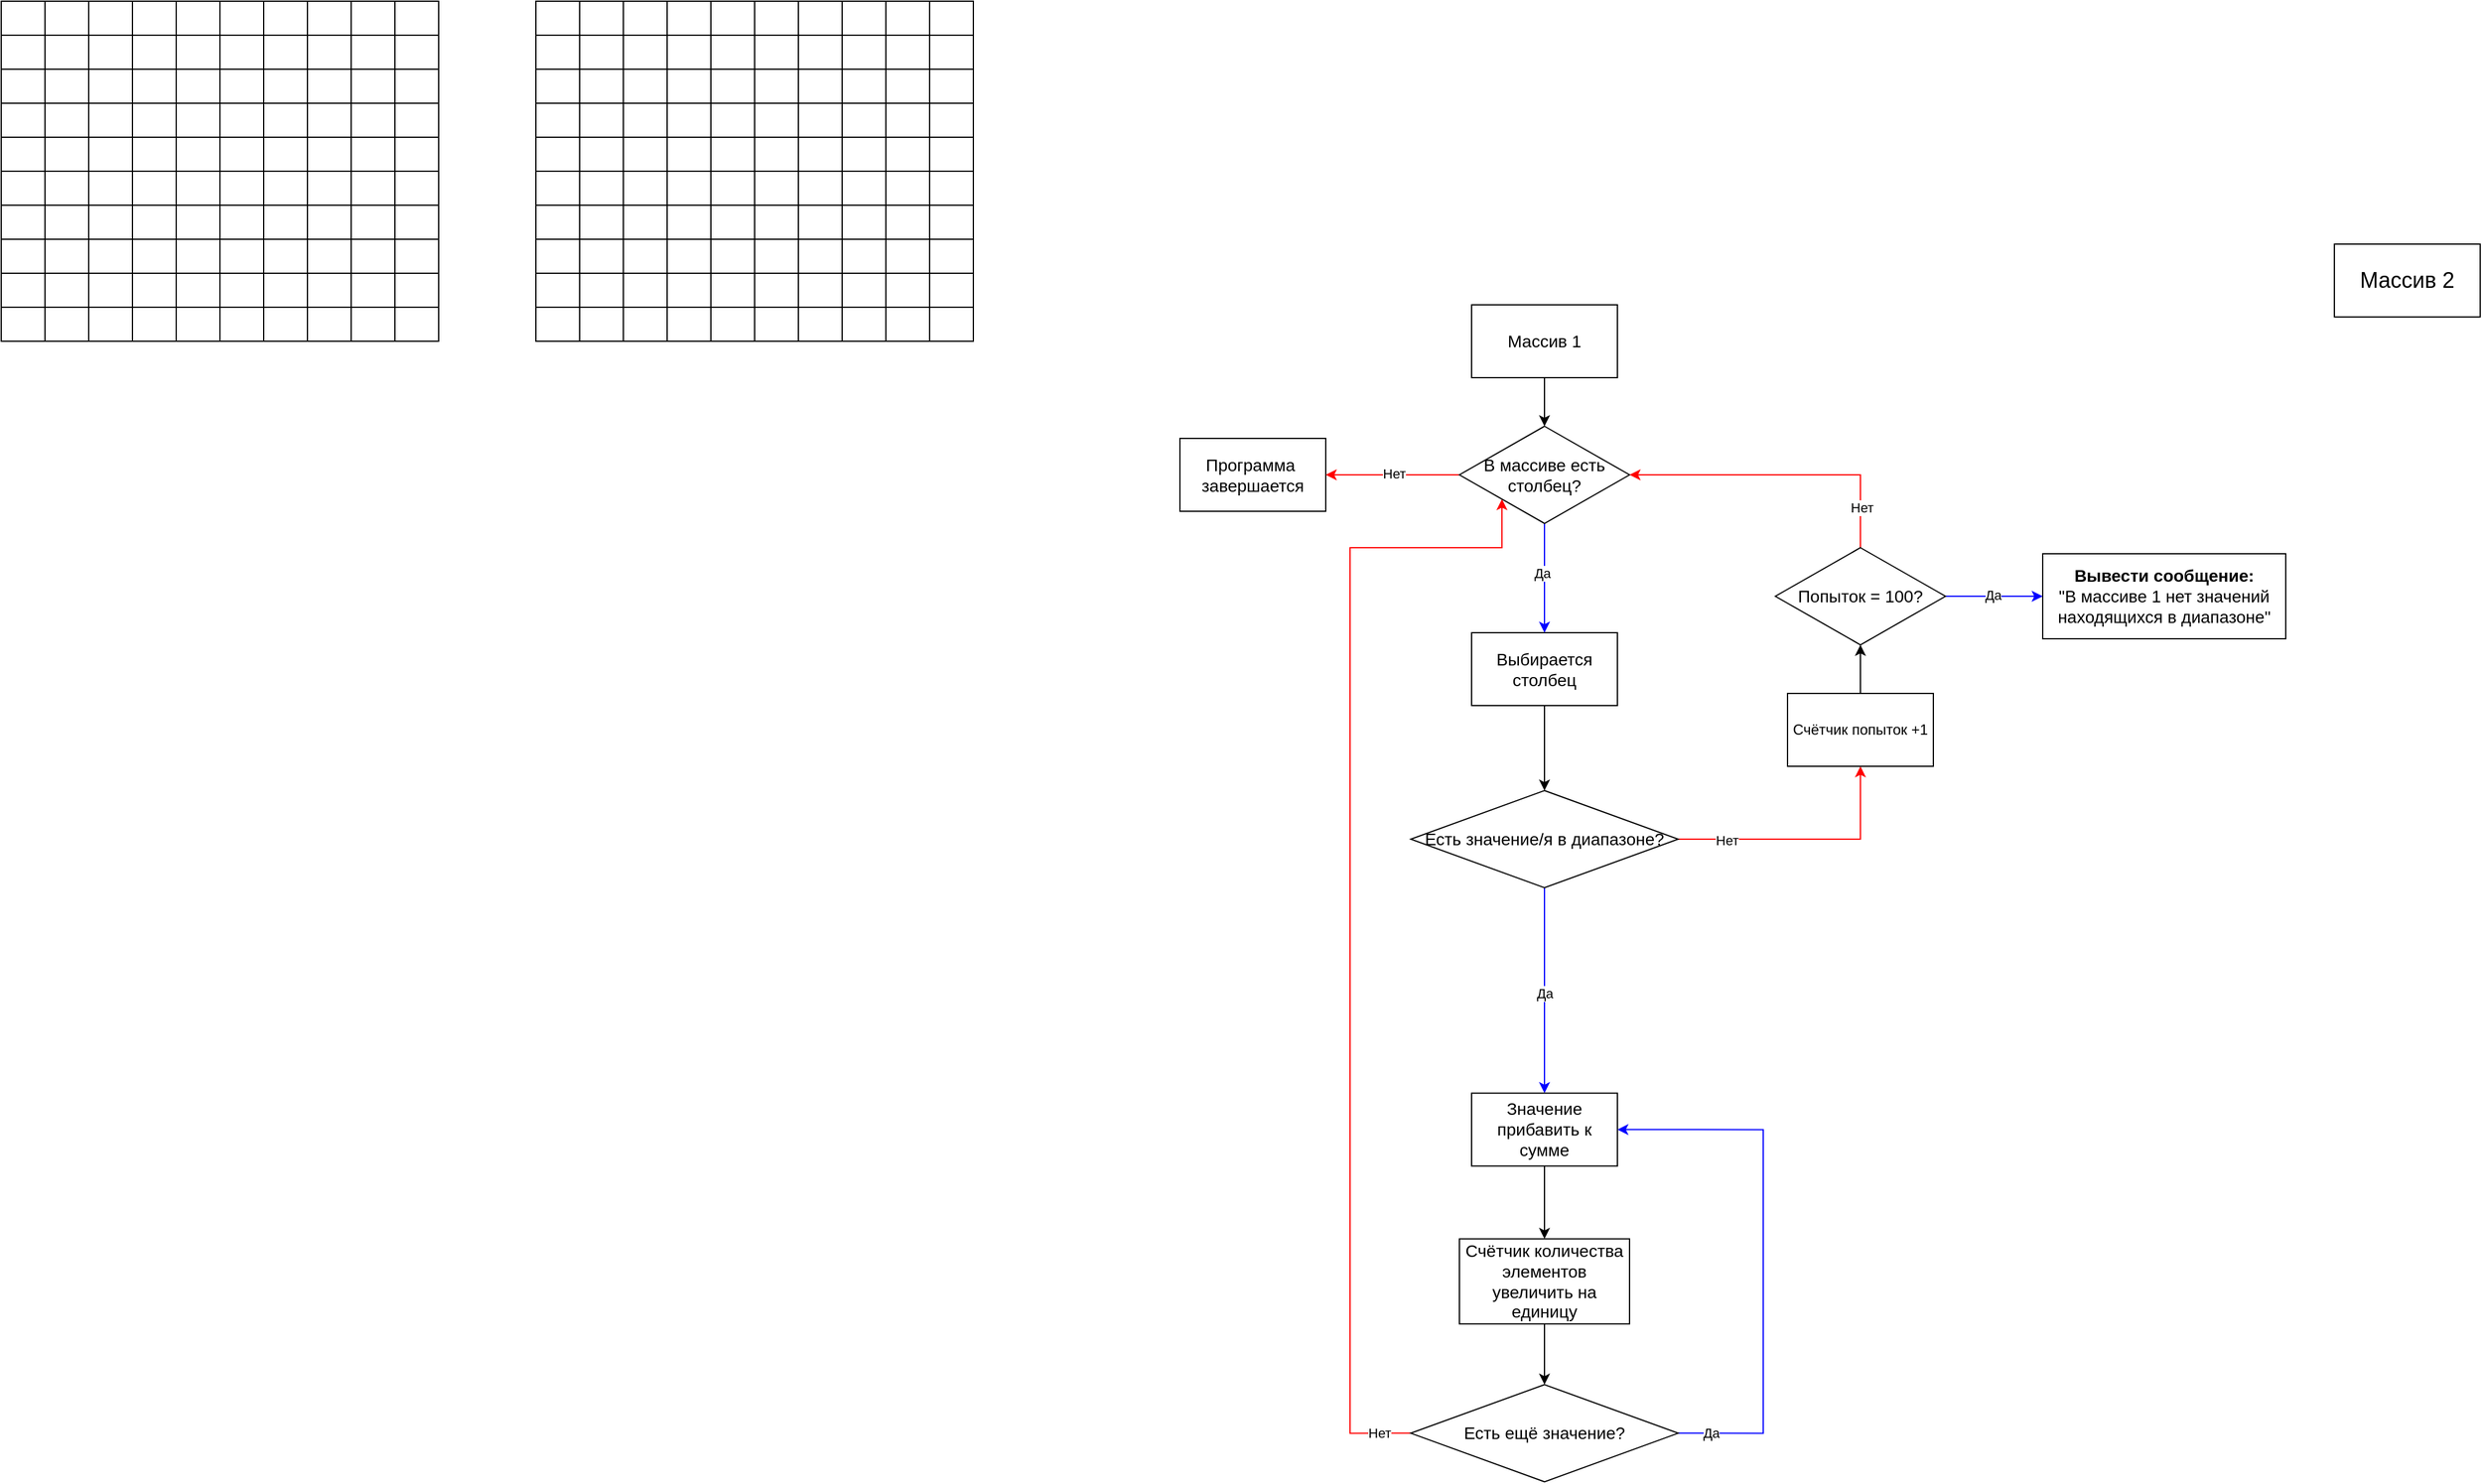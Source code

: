<mxfile version="22.1.2" type="github">
  <diagram name="Страница — 1" id="kmeITi0ijy-9kRvaVtel">
    <mxGraphModel dx="1835" dy="1876" grid="1" gridSize="10" guides="1" tooltips="1" connect="1" arrows="1" fold="1" page="0" pageScale="1" pageWidth="827" pageHeight="1169" math="0" shadow="0">
      <root>
        <mxCell id="0" />
        <mxCell id="1" parent="0" />
        <mxCell id="2hiuAOLTdW-VBoG8UOYG-3" value="" style="childLayout=tableLayout;recursiveResize=0;shadow=0;fillColor=none;" vertex="1" parent="1">
          <mxGeometry x="-810" y="-1050" width="360" height="280" as="geometry" />
        </mxCell>
        <mxCell id="2hiuAOLTdW-VBoG8UOYG-4" value="" style="shape=tableRow;horizontal=0;startSize=0;swimlaneHead=0;swimlaneBody=0;top=0;left=0;bottom=0;right=0;dropTarget=0;collapsible=0;recursiveResize=0;expand=0;fontStyle=0;fillColor=none;strokeColor=inherit;" vertex="1" parent="2hiuAOLTdW-VBoG8UOYG-3">
          <mxGeometry width="360" height="28" as="geometry" />
        </mxCell>
        <mxCell id="2hiuAOLTdW-VBoG8UOYG-34" style="connectable=0;recursiveResize=0;strokeColor=inherit;fillColor=none;align=center;whiteSpace=wrap;html=1;" vertex="1" parent="2hiuAOLTdW-VBoG8UOYG-4">
          <mxGeometry width="36" height="28" as="geometry">
            <mxRectangle width="36" height="28" as="alternateBounds" />
          </mxGeometry>
        </mxCell>
        <mxCell id="2hiuAOLTdW-VBoG8UOYG-31" style="connectable=0;recursiveResize=0;strokeColor=inherit;fillColor=none;align=center;whiteSpace=wrap;html=1;" vertex="1" parent="2hiuAOLTdW-VBoG8UOYG-4">
          <mxGeometry x="36" width="36" height="28" as="geometry">
            <mxRectangle width="36" height="28" as="alternateBounds" />
          </mxGeometry>
        </mxCell>
        <mxCell id="2hiuAOLTdW-VBoG8UOYG-28" style="connectable=0;recursiveResize=0;strokeColor=inherit;fillColor=none;align=center;whiteSpace=wrap;html=1;" vertex="1" parent="2hiuAOLTdW-VBoG8UOYG-4">
          <mxGeometry x="72" width="36" height="28" as="geometry">
            <mxRectangle width="36" height="28" as="alternateBounds" />
          </mxGeometry>
        </mxCell>
        <mxCell id="2hiuAOLTdW-VBoG8UOYG-25" style="connectable=0;recursiveResize=0;strokeColor=inherit;fillColor=none;align=center;whiteSpace=wrap;html=1;" vertex="1" parent="2hiuAOLTdW-VBoG8UOYG-4">
          <mxGeometry x="108" width="36" height="28" as="geometry">
            <mxRectangle width="36" height="28" as="alternateBounds" />
          </mxGeometry>
        </mxCell>
        <mxCell id="2hiuAOLTdW-VBoG8UOYG-22" style="connectable=0;recursiveResize=0;strokeColor=inherit;fillColor=none;align=center;whiteSpace=wrap;html=1;" vertex="1" parent="2hiuAOLTdW-VBoG8UOYG-4">
          <mxGeometry x="144" width="36" height="28" as="geometry">
            <mxRectangle width="36" height="28" as="alternateBounds" />
          </mxGeometry>
        </mxCell>
        <mxCell id="2hiuAOLTdW-VBoG8UOYG-19" style="connectable=0;recursiveResize=0;strokeColor=inherit;fillColor=none;align=center;whiteSpace=wrap;html=1;" vertex="1" parent="2hiuAOLTdW-VBoG8UOYG-4">
          <mxGeometry x="180" width="36" height="28" as="geometry">
            <mxRectangle width="36" height="28" as="alternateBounds" />
          </mxGeometry>
        </mxCell>
        <mxCell id="2hiuAOLTdW-VBoG8UOYG-16" style="connectable=0;recursiveResize=0;strokeColor=inherit;fillColor=none;align=center;whiteSpace=wrap;html=1;" vertex="1" parent="2hiuAOLTdW-VBoG8UOYG-4">
          <mxGeometry x="216" width="36" height="28" as="geometry">
            <mxRectangle width="36" height="28" as="alternateBounds" />
          </mxGeometry>
        </mxCell>
        <mxCell id="2hiuAOLTdW-VBoG8UOYG-5" value="" style="connectable=0;recursiveResize=0;strokeColor=inherit;fillColor=none;align=center;whiteSpace=wrap;html=1;" vertex="1" parent="2hiuAOLTdW-VBoG8UOYG-4">
          <mxGeometry x="252" width="36" height="28" as="geometry">
            <mxRectangle width="36" height="28" as="alternateBounds" />
          </mxGeometry>
        </mxCell>
        <mxCell id="2hiuAOLTdW-VBoG8UOYG-6" value="" style="connectable=0;recursiveResize=0;strokeColor=inherit;fillColor=none;align=center;whiteSpace=wrap;html=1;" vertex="1" parent="2hiuAOLTdW-VBoG8UOYG-4">
          <mxGeometry x="288" width="36" height="28" as="geometry">
            <mxRectangle width="36" height="28" as="alternateBounds" />
          </mxGeometry>
        </mxCell>
        <mxCell id="2hiuAOLTdW-VBoG8UOYG-7" value="" style="connectable=0;recursiveResize=0;strokeColor=inherit;fillColor=none;align=center;whiteSpace=wrap;html=1;" vertex="1" parent="2hiuAOLTdW-VBoG8UOYG-4">
          <mxGeometry x="324" width="36" height="28" as="geometry">
            <mxRectangle width="36" height="28" as="alternateBounds" />
          </mxGeometry>
        </mxCell>
        <mxCell id="2hiuAOLTdW-VBoG8UOYG-8" style="shape=tableRow;horizontal=0;startSize=0;swimlaneHead=0;swimlaneBody=0;top=0;left=0;bottom=0;right=0;dropTarget=0;collapsible=0;recursiveResize=0;expand=0;fontStyle=0;fillColor=none;strokeColor=inherit;" vertex="1" parent="2hiuAOLTdW-VBoG8UOYG-3">
          <mxGeometry y="28" width="360" height="28" as="geometry" />
        </mxCell>
        <mxCell id="2hiuAOLTdW-VBoG8UOYG-35" style="connectable=0;recursiveResize=0;strokeColor=inherit;fillColor=none;align=center;whiteSpace=wrap;html=1;" vertex="1" parent="2hiuAOLTdW-VBoG8UOYG-8">
          <mxGeometry width="36" height="28" as="geometry">
            <mxRectangle width="36" height="28" as="alternateBounds" />
          </mxGeometry>
        </mxCell>
        <mxCell id="2hiuAOLTdW-VBoG8UOYG-32" style="connectable=0;recursiveResize=0;strokeColor=inherit;fillColor=none;align=center;whiteSpace=wrap;html=1;" vertex="1" parent="2hiuAOLTdW-VBoG8UOYG-8">
          <mxGeometry x="36" width="36" height="28" as="geometry">
            <mxRectangle width="36" height="28" as="alternateBounds" />
          </mxGeometry>
        </mxCell>
        <mxCell id="2hiuAOLTdW-VBoG8UOYG-29" style="connectable=0;recursiveResize=0;strokeColor=inherit;fillColor=none;align=center;whiteSpace=wrap;html=1;" vertex="1" parent="2hiuAOLTdW-VBoG8UOYG-8">
          <mxGeometry x="72" width="36" height="28" as="geometry">
            <mxRectangle width="36" height="28" as="alternateBounds" />
          </mxGeometry>
        </mxCell>
        <mxCell id="2hiuAOLTdW-VBoG8UOYG-26" style="connectable=0;recursiveResize=0;strokeColor=inherit;fillColor=none;align=center;whiteSpace=wrap;html=1;" vertex="1" parent="2hiuAOLTdW-VBoG8UOYG-8">
          <mxGeometry x="108" width="36" height="28" as="geometry">
            <mxRectangle width="36" height="28" as="alternateBounds" />
          </mxGeometry>
        </mxCell>
        <mxCell id="2hiuAOLTdW-VBoG8UOYG-23" style="connectable=0;recursiveResize=0;strokeColor=inherit;fillColor=none;align=center;whiteSpace=wrap;html=1;" vertex="1" parent="2hiuAOLTdW-VBoG8UOYG-8">
          <mxGeometry x="144" width="36" height="28" as="geometry">
            <mxRectangle width="36" height="28" as="alternateBounds" />
          </mxGeometry>
        </mxCell>
        <mxCell id="2hiuAOLTdW-VBoG8UOYG-20" style="connectable=0;recursiveResize=0;strokeColor=inherit;fillColor=none;align=center;whiteSpace=wrap;html=1;" vertex="1" parent="2hiuAOLTdW-VBoG8UOYG-8">
          <mxGeometry x="180" width="36" height="28" as="geometry">
            <mxRectangle width="36" height="28" as="alternateBounds" />
          </mxGeometry>
        </mxCell>
        <mxCell id="2hiuAOLTdW-VBoG8UOYG-17" style="connectable=0;recursiveResize=0;strokeColor=inherit;fillColor=none;align=center;whiteSpace=wrap;html=1;" vertex="1" parent="2hiuAOLTdW-VBoG8UOYG-8">
          <mxGeometry x="216" width="36" height="28" as="geometry">
            <mxRectangle width="36" height="28" as="alternateBounds" />
          </mxGeometry>
        </mxCell>
        <mxCell id="2hiuAOLTdW-VBoG8UOYG-9" value="" style="connectable=0;recursiveResize=0;strokeColor=inherit;fillColor=none;align=center;whiteSpace=wrap;html=1;" vertex="1" parent="2hiuAOLTdW-VBoG8UOYG-8">
          <mxGeometry x="252" width="36" height="28" as="geometry">
            <mxRectangle width="36" height="28" as="alternateBounds" />
          </mxGeometry>
        </mxCell>
        <mxCell id="2hiuAOLTdW-VBoG8UOYG-10" value="" style="connectable=0;recursiveResize=0;strokeColor=inherit;fillColor=none;align=center;whiteSpace=wrap;html=1;" vertex="1" parent="2hiuAOLTdW-VBoG8UOYG-8">
          <mxGeometry x="288" width="36" height="28" as="geometry">
            <mxRectangle width="36" height="28" as="alternateBounds" />
          </mxGeometry>
        </mxCell>
        <mxCell id="2hiuAOLTdW-VBoG8UOYG-11" value="" style="connectable=0;recursiveResize=0;strokeColor=inherit;fillColor=none;align=center;whiteSpace=wrap;html=1;" vertex="1" parent="2hiuAOLTdW-VBoG8UOYG-8">
          <mxGeometry x="324" width="36" height="28" as="geometry">
            <mxRectangle width="36" height="28" as="alternateBounds" />
          </mxGeometry>
        </mxCell>
        <mxCell id="2hiuAOLTdW-VBoG8UOYG-12" style="shape=tableRow;horizontal=0;startSize=0;swimlaneHead=0;swimlaneBody=0;top=0;left=0;bottom=0;right=0;dropTarget=0;collapsible=0;recursiveResize=0;expand=0;fontStyle=0;fillColor=none;strokeColor=inherit;" vertex="1" parent="2hiuAOLTdW-VBoG8UOYG-3">
          <mxGeometry y="56" width="360" height="28" as="geometry" />
        </mxCell>
        <mxCell id="2hiuAOLTdW-VBoG8UOYG-36" style="connectable=0;recursiveResize=0;strokeColor=inherit;fillColor=none;align=center;whiteSpace=wrap;html=1;" vertex="1" parent="2hiuAOLTdW-VBoG8UOYG-12">
          <mxGeometry width="36" height="28" as="geometry">
            <mxRectangle width="36" height="28" as="alternateBounds" />
          </mxGeometry>
        </mxCell>
        <mxCell id="2hiuAOLTdW-VBoG8UOYG-33" style="connectable=0;recursiveResize=0;strokeColor=inherit;fillColor=none;align=center;whiteSpace=wrap;html=1;" vertex="1" parent="2hiuAOLTdW-VBoG8UOYG-12">
          <mxGeometry x="36" width="36" height="28" as="geometry">
            <mxRectangle width="36" height="28" as="alternateBounds" />
          </mxGeometry>
        </mxCell>
        <mxCell id="2hiuAOLTdW-VBoG8UOYG-30" style="connectable=0;recursiveResize=0;strokeColor=inherit;fillColor=none;align=center;whiteSpace=wrap;html=1;" vertex="1" parent="2hiuAOLTdW-VBoG8UOYG-12">
          <mxGeometry x="72" width="36" height="28" as="geometry">
            <mxRectangle width="36" height="28" as="alternateBounds" />
          </mxGeometry>
        </mxCell>
        <mxCell id="2hiuAOLTdW-VBoG8UOYG-27" style="connectable=0;recursiveResize=0;strokeColor=inherit;fillColor=none;align=center;whiteSpace=wrap;html=1;" vertex="1" parent="2hiuAOLTdW-VBoG8UOYG-12">
          <mxGeometry x="108" width="36" height="28" as="geometry">
            <mxRectangle width="36" height="28" as="alternateBounds" />
          </mxGeometry>
        </mxCell>
        <mxCell id="2hiuAOLTdW-VBoG8UOYG-24" style="connectable=0;recursiveResize=0;strokeColor=inherit;fillColor=none;align=center;whiteSpace=wrap;html=1;" vertex="1" parent="2hiuAOLTdW-VBoG8UOYG-12">
          <mxGeometry x="144" width="36" height="28" as="geometry">
            <mxRectangle width="36" height="28" as="alternateBounds" />
          </mxGeometry>
        </mxCell>
        <mxCell id="2hiuAOLTdW-VBoG8UOYG-21" style="connectable=0;recursiveResize=0;strokeColor=inherit;fillColor=none;align=center;whiteSpace=wrap;html=1;" vertex="1" parent="2hiuAOLTdW-VBoG8UOYG-12">
          <mxGeometry x="180" width="36" height="28" as="geometry">
            <mxRectangle width="36" height="28" as="alternateBounds" />
          </mxGeometry>
        </mxCell>
        <mxCell id="2hiuAOLTdW-VBoG8UOYG-18" style="connectable=0;recursiveResize=0;strokeColor=inherit;fillColor=none;align=center;whiteSpace=wrap;html=1;" vertex="1" parent="2hiuAOLTdW-VBoG8UOYG-12">
          <mxGeometry x="216" width="36" height="28" as="geometry">
            <mxRectangle width="36" height="28" as="alternateBounds" />
          </mxGeometry>
        </mxCell>
        <mxCell id="2hiuAOLTdW-VBoG8UOYG-13" value="" style="connectable=0;recursiveResize=0;strokeColor=inherit;fillColor=none;align=center;whiteSpace=wrap;html=1;" vertex="1" parent="2hiuAOLTdW-VBoG8UOYG-12">
          <mxGeometry x="252" width="36" height="28" as="geometry">
            <mxRectangle width="36" height="28" as="alternateBounds" />
          </mxGeometry>
        </mxCell>
        <mxCell id="2hiuAOLTdW-VBoG8UOYG-14" value="" style="connectable=0;recursiveResize=0;strokeColor=inherit;fillColor=none;align=center;whiteSpace=wrap;html=1;" vertex="1" parent="2hiuAOLTdW-VBoG8UOYG-12">
          <mxGeometry x="288" width="36" height="28" as="geometry">
            <mxRectangle width="36" height="28" as="alternateBounds" />
          </mxGeometry>
        </mxCell>
        <mxCell id="2hiuAOLTdW-VBoG8UOYG-15" value="" style="connectable=0;recursiveResize=0;strokeColor=inherit;fillColor=none;align=center;whiteSpace=wrap;html=1;" vertex="1" parent="2hiuAOLTdW-VBoG8UOYG-12">
          <mxGeometry x="324" width="36" height="28" as="geometry">
            <mxRectangle width="36" height="28" as="alternateBounds" />
          </mxGeometry>
        </mxCell>
        <mxCell id="2hiuAOLTdW-VBoG8UOYG-37" style="shape=tableRow;horizontal=0;startSize=0;swimlaneHead=0;swimlaneBody=0;top=0;left=0;bottom=0;right=0;dropTarget=0;collapsible=0;recursiveResize=0;expand=0;fontStyle=0;fillColor=none;strokeColor=inherit;" vertex="1" parent="2hiuAOLTdW-VBoG8UOYG-3">
          <mxGeometry y="84" width="360" height="28" as="geometry" />
        </mxCell>
        <mxCell id="2hiuAOLTdW-VBoG8UOYG-38" style="connectable=0;recursiveResize=0;strokeColor=inherit;fillColor=none;align=center;whiteSpace=wrap;html=1;" vertex="1" parent="2hiuAOLTdW-VBoG8UOYG-37">
          <mxGeometry width="36" height="28" as="geometry">
            <mxRectangle width="36" height="28" as="alternateBounds" />
          </mxGeometry>
        </mxCell>
        <mxCell id="2hiuAOLTdW-VBoG8UOYG-39" style="connectable=0;recursiveResize=0;strokeColor=inherit;fillColor=none;align=center;whiteSpace=wrap;html=1;" vertex="1" parent="2hiuAOLTdW-VBoG8UOYG-37">
          <mxGeometry x="36" width="36" height="28" as="geometry">
            <mxRectangle width="36" height="28" as="alternateBounds" />
          </mxGeometry>
        </mxCell>
        <mxCell id="2hiuAOLTdW-VBoG8UOYG-40" style="connectable=0;recursiveResize=0;strokeColor=inherit;fillColor=none;align=center;whiteSpace=wrap;html=1;" vertex="1" parent="2hiuAOLTdW-VBoG8UOYG-37">
          <mxGeometry x="72" width="36" height="28" as="geometry">
            <mxRectangle width="36" height="28" as="alternateBounds" />
          </mxGeometry>
        </mxCell>
        <mxCell id="2hiuAOLTdW-VBoG8UOYG-41" style="connectable=0;recursiveResize=0;strokeColor=inherit;fillColor=none;align=center;whiteSpace=wrap;html=1;" vertex="1" parent="2hiuAOLTdW-VBoG8UOYG-37">
          <mxGeometry x="108" width="36" height="28" as="geometry">
            <mxRectangle width="36" height="28" as="alternateBounds" />
          </mxGeometry>
        </mxCell>
        <mxCell id="2hiuAOLTdW-VBoG8UOYG-42" style="connectable=0;recursiveResize=0;strokeColor=inherit;fillColor=none;align=center;whiteSpace=wrap;html=1;" vertex="1" parent="2hiuAOLTdW-VBoG8UOYG-37">
          <mxGeometry x="144" width="36" height="28" as="geometry">
            <mxRectangle width="36" height="28" as="alternateBounds" />
          </mxGeometry>
        </mxCell>
        <mxCell id="2hiuAOLTdW-VBoG8UOYG-43" style="connectable=0;recursiveResize=0;strokeColor=inherit;fillColor=none;align=center;whiteSpace=wrap;html=1;" vertex="1" parent="2hiuAOLTdW-VBoG8UOYG-37">
          <mxGeometry x="180" width="36" height="28" as="geometry">
            <mxRectangle width="36" height="28" as="alternateBounds" />
          </mxGeometry>
        </mxCell>
        <mxCell id="2hiuAOLTdW-VBoG8UOYG-44" style="connectable=0;recursiveResize=0;strokeColor=inherit;fillColor=none;align=center;whiteSpace=wrap;html=1;" vertex="1" parent="2hiuAOLTdW-VBoG8UOYG-37">
          <mxGeometry x="216" width="36" height="28" as="geometry">
            <mxRectangle width="36" height="28" as="alternateBounds" />
          </mxGeometry>
        </mxCell>
        <mxCell id="2hiuAOLTdW-VBoG8UOYG-45" style="connectable=0;recursiveResize=0;strokeColor=inherit;fillColor=none;align=center;whiteSpace=wrap;html=1;" vertex="1" parent="2hiuAOLTdW-VBoG8UOYG-37">
          <mxGeometry x="252" width="36" height="28" as="geometry">
            <mxRectangle width="36" height="28" as="alternateBounds" />
          </mxGeometry>
        </mxCell>
        <mxCell id="2hiuAOLTdW-VBoG8UOYG-46" style="connectable=0;recursiveResize=0;strokeColor=inherit;fillColor=none;align=center;whiteSpace=wrap;html=1;" vertex="1" parent="2hiuAOLTdW-VBoG8UOYG-37">
          <mxGeometry x="288" width="36" height="28" as="geometry">
            <mxRectangle width="36" height="28" as="alternateBounds" />
          </mxGeometry>
        </mxCell>
        <mxCell id="2hiuAOLTdW-VBoG8UOYG-47" style="connectable=0;recursiveResize=0;strokeColor=inherit;fillColor=none;align=center;whiteSpace=wrap;html=1;" vertex="1" parent="2hiuAOLTdW-VBoG8UOYG-37">
          <mxGeometry x="324" width="36" height="28" as="geometry">
            <mxRectangle width="36" height="28" as="alternateBounds" />
          </mxGeometry>
        </mxCell>
        <mxCell id="2hiuAOLTdW-VBoG8UOYG-48" style="shape=tableRow;horizontal=0;startSize=0;swimlaneHead=0;swimlaneBody=0;top=0;left=0;bottom=0;right=0;dropTarget=0;collapsible=0;recursiveResize=0;expand=0;fontStyle=0;fillColor=none;strokeColor=inherit;" vertex="1" parent="2hiuAOLTdW-VBoG8UOYG-3">
          <mxGeometry y="112" width="360" height="28" as="geometry" />
        </mxCell>
        <mxCell id="2hiuAOLTdW-VBoG8UOYG-49" style="connectable=0;recursiveResize=0;strokeColor=inherit;fillColor=none;align=center;whiteSpace=wrap;html=1;" vertex="1" parent="2hiuAOLTdW-VBoG8UOYG-48">
          <mxGeometry width="36" height="28" as="geometry">
            <mxRectangle width="36" height="28" as="alternateBounds" />
          </mxGeometry>
        </mxCell>
        <mxCell id="2hiuAOLTdW-VBoG8UOYG-50" style="connectable=0;recursiveResize=0;strokeColor=inherit;fillColor=none;align=center;whiteSpace=wrap;html=1;" vertex="1" parent="2hiuAOLTdW-VBoG8UOYG-48">
          <mxGeometry x="36" width="36" height="28" as="geometry">
            <mxRectangle width="36" height="28" as="alternateBounds" />
          </mxGeometry>
        </mxCell>
        <mxCell id="2hiuAOLTdW-VBoG8UOYG-51" style="connectable=0;recursiveResize=0;strokeColor=inherit;fillColor=none;align=center;whiteSpace=wrap;html=1;" vertex="1" parent="2hiuAOLTdW-VBoG8UOYG-48">
          <mxGeometry x="72" width="36" height="28" as="geometry">
            <mxRectangle width="36" height="28" as="alternateBounds" />
          </mxGeometry>
        </mxCell>
        <mxCell id="2hiuAOLTdW-VBoG8UOYG-52" style="connectable=0;recursiveResize=0;strokeColor=inherit;fillColor=none;align=center;whiteSpace=wrap;html=1;" vertex="1" parent="2hiuAOLTdW-VBoG8UOYG-48">
          <mxGeometry x="108" width="36" height="28" as="geometry">
            <mxRectangle width="36" height="28" as="alternateBounds" />
          </mxGeometry>
        </mxCell>
        <mxCell id="2hiuAOLTdW-VBoG8UOYG-53" style="connectable=0;recursiveResize=0;strokeColor=inherit;fillColor=none;align=center;whiteSpace=wrap;html=1;" vertex="1" parent="2hiuAOLTdW-VBoG8UOYG-48">
          <mxGeometry x="144" width="36" height="28" as="geometry">
            <mxRectangle width="36" height="28" as="alternateBounds" />
          </mxGeometry>
        </mxCell>
        <mxCell id="2hiuAOLTdW-VBoG8UOYG-54" style="connectable=0;recursiveResize=0;strokeColor=inherit;fillColor=none;align=center;whiteSpace=wrap;html=1;" vertex="1" parent="2hiuAOLTdW-VBoG8UOYG-48">
          <mxGeometry x="180" width="36" height="28" as="geometry">
            <mxRectangle width="36" height="28" as="alternateBounds" />
          </mxGeometry>
        </mxCell>
        <mxCell id="2hiuAOLTdW-VBoG8UOYG-55" style="connectable=0;recursiveResize=0;strokeColor=inherit;fillColor=none;align=center;whiteSpace=wrap;html=1;" vertex="1" parent="2hiuAOLTdW-VBoG8UOYG-48">
          <mxGeometry x="216" width="36" height="28" as="geometry">
            <mxRectangle width="36" height="28" as="alternateBounds" />
          </mxGeometry>
        </mxCell>
        <mxCell id="2hiuAOLTdW-VBoG8UOYG-56" style="connectable=0;recursiveResize=0;strokeColor=inherit;fillColor=none;align=center;whiteSpace=wrap;html=1;" vertex="1" parent="2hiuAOLTdW-VBoG8UOYG-48">
          <mxGeometry x="252" width="36" height="28" as="geometry">
            <mxRectangle width="36" height="28" as="alternateBounds" />
          </mxGeometry>
        </mxCell>
        <mxCell id="2hiuAOLTdW-VBoG8UOYG-57" style="connectable=0;recursiveResize=0;strokeColor=inherit;fillColor=none;align=center;whiteSpace=wrap;html=1;" vertex="1" parent="2hiuAOLTdW-VBoG8UOYG-48">
          <mxGeometry x="288" width="36" height="28" as="geometry">
            <mxRectangle width="36" height="28" as="alternateBounds" />
          </mxGeometry>
        </mxCell>
        <mxCell id="2hiuAOLTdW-VBoG8UOYG-58" style="connectable=0;recursiveResize=0;strokeColor=inherit;fillColor=none;align=center;whiteSpace=wrap;html=1;" vertex="1" parent="2hiuAOLTdW-VBoG8UOYG-48">
          <mxGeometry x="324" width="36" height="28" as="geometry">
            <mxRectangle width="36" height="28" as="alternateBounds" />
          </mxGeometry>
        </mxCell>
        <mxCell id="2hiuAOLTdW-VBoG8UOYG-59" style="shape=tableRow;horizontal=0;startSize=0;swimlaneHead=0;swimlaneBody=0;top=0;left=0;bottom=0;right=0;dropTarget=0;collapsible=0;recursiveResize=0;expand=0;fontStyle=0;fillColor=none;strokeColor=inherit;" vertex="1" parent="2hiuAOLTdW-VBoG8UOYG-3">
          <mxGeometry y="140" width="360" height="28" as="geometry" />
        </mxCell>
        <mxCell id="2hiuAOLTdW-VBoG8UOYG-60" style="connectable=0;recursiveResize=0;strokeColor=inherit;fillColor=none;align=center;whiteSpace=wrap;html=1;" vertex="1" parent="2hiuAOLTdW-VBoG8UOYG-59">
          <mxGeometry width="36" height="28" as="geometry">
            <mxRectangle width="36" height="28" as="alternateBounds" />
          </mxGeometry>
        </mxCell>
        <mxCell id="2hiuAOLTdW-VBoG8UOYG-61" style="connectable=0;recursiveResize=0;strokeColor=inherit;fillColor=none;align=center;whiteSpace=wrap;html=1;" vertex="1" parent="2hiuAOLTdW-VBoG8UOYG-59">
          <mxGeometry x="36" width="36" height="28" as="geometry">
            <mxRectangle width="36" height="28" as="alternateBounds" />
          </mxGeometry>
        </mxCell>
        <mxCell id="2hiuAOLTdW-VBoG8UOYG-62" style="connectable=0;recursiveResize=0;strokeColor=inherit;fillColor=none;align=center;whiteSpace=wrap;html=1;" vertex="1" parent="2hiuAOLTdW-VBoG8UOYG-59">
          <mxGeometry x="72" width="36" height="28" as="geometry">
            <mxRectangle width="36" height="28" as="alternateBounds" />
          </mxGeometry>
        </mxCell>
        <mxCell id="2hiuAOLTdW-VBoG8UOYG-63" style="connectable=0;recursiveResize=0;strokeColor=inherit;fillColor=none;align=center;whiteSpace=wrap;html=1;" vertex="1" parent="2hiuAOLTdW-VBoG8UOYG-59">
          <mxGeometry x="108" width="36" height="28" as="geometry">
            <mxRectangle width="36" height="28" as="alternateBounds" />
          </mxGeometry>
        </mxCell>
        <mxCell id="2hiuAOLTdW-VBoG8UOYG-64" style="connectable=0;recursiveResize=0;strokeColor=inherit;fillColor=none;align=center;whiteSpace=wrap;html=1;" vertex="1" parent="2hiuAOLTdW-VBoG8UOYG-59">
          <mxGeometry x="144" width="36" height="28" as="geometry">
            <mxRectangle width="36" height="28" as="alternateBounds" />
          </mxGeometry>
        </mxCell>
        <mxCell id="2hiuAOLTdW-VBoG8UOYG-65" style="connectable=0;recursiveResize=0;strokeColor=inherit;fillColor=none;align=center;whiteSpace=wrap;html=1;" vertex="1" parent="2hiuAOLTdW-VBoG8UOYG-59">
          <mxGeometry x="180" width="36" height="28" as="geometry">
            <mxRectangle width="36" height="28" as="alternateBounds" />
          </mxGeometry>
        </mxCell>
        <mxCell id="2hiuAOLTdW-VBoG8UOYG-66" style="connectable=0;recursiveResize=0;strokeColor=inherit;fillColor=none;align=center;whiteSpace=wrap;html=1;" vertex="1" parent="2hiuAOLTdW-VBoG8UOYG-59">
          <mxGeometry x="216" width="36" height="28" as="geometry">
            <mxRectangle width="36" height="28" as="alternateBounds" />
          </mxGeometry>
        </mxCell>
        <mxCell id="2hiuAOLTdW-VBoG8UOYG-67" style="connectable=0;recursiveResize=0;strokeColor=inherit;fillColor=none;align=center;whiteSpace=wrap;html=1;" vertex="1" parent="2hiuAOLTdW-VBoG8UOYG-59">
          <mxGeometry x="252" width="36" height="28" as="geometry">
            <mxRectangle width="36" height="28" as="alternateBounds" />
          </mxGeometry>
        </mxCell>
        <mxCell id="2hiuAOLTdW-VBoG8UOYG-68" style="connectable=0;recursiveResize=0;strokeColor=inherit;fillColor=none;align=center;whiteSpace=wrap;html=1;" vertex="1" parent="2hiuAOLTdW-VBoG8UOYG-59">
          <mxGeometry x="288" width="36" height="28" as="geometry">
            <mxRectangle width="36" height="28" as="alternateBounds" />
          </mxGeometry>
        </mxCell>
        <mxCell id="2hiuAOLTdW-VBoG8UOYG-69" style="connectable=0;recursiveResize=0;strokeColor=inherit;fillColor=none;align=center;whiteSpace=wrap;html=1;" vertex="1" parent="2hiuAOLTdW-VBoG8UOYG-59">
          <mxGeometry x="324" width="36" height="28" as="geometry">
            <mxRectangle width="36" height="28" as="alternateBounds" />
          </mxGeometry>
        </mxCell>
        <mxCell id="2hiuAOLTdW-VBoG8UOYG-70" style="shape=tableRow;horizontal=0;startSize=0;swimlaneHead=0;swimlaneBody=0;top=0;left=0;bottom=0;right=0;dropTarget=0;collapsible=0;recursiveResize=0;expand=0;fontStyle=0;fillColor=none;strokeColor=inherit;" vertex="1" parent="2hiuAOLTdW-VBoG8UOYG-3">
          <mxGeometry y="168" width="360" height="28" as="geometry" />
        </mxCell>
        <mxCell id="2hiuAOLTdW-VBoG8UOYG-71" style="connectable=0;recursiveResize=0;strokeColor=inherit;fillColor=none;align=center;whiteSpace=wrap;html=1;" vertex="1" parent="2hiuAOLTdW-VBoG8UOYG-70">
          <mxGeometry width="36" height="28" as="geometry">
            <mxRectangle width="36" height="28" as="alternateBounds" />
          </mxGeometry>
        </mxCell>
        <mxCell id="2hiuAOLTdW-VBoG8UOYG-72" style="connectable=0;recursiveResize=0;strokeColor=inherit;fillColor=none;align=center;whiteSpace=wrap;html=1;" vertex="1" parent="2hiuAOLTdW-VBoG8UOYG-70">
          <mxGeometry x="36" width="36" height="28" as="geometry">
            <mxRectangle width="36" height="28" as="alternateBounds" />
          </mxGeometry>
        </mxCell>
        <mxCell id="2hiuAOLTdW-VBoG8UOYG-73" style="connectable=0;recursiveResize=0;strokeColor=inherit;fillColor=none;align=center;whiteSpace=wrap;html=1;" vertex="1" parent="2hiuAOLTdW-VBoG8UOYG-70">
          <mxGeometry x="72" width="36" height="28" as="geometry">
            <mxRectangle width="36" height="28" as="alternateBounds" />
          </mxGeometry>
        </mxCell>
        <mxCell id="2hiuAOLTdW-VBoG8UOYG-74" style="connectable=0;recursiveResize=0;strokeColor=inherit;fillColor=none;align=center;whiteSpace=wrap;html=1;" vertex="1" parent="2hiuAOLTdW-VBoG8UOYG-70">
          <mxGeometry x="108" width="36" height="28" as="geometry">
            <mxRectangle width="36" height="28" as="alternateBounds" />
          </mxGeometry>
        </mxCell>
        <mxCell id="2hiuAOLTdW-VBoG8UOYG-75" style="connectable=0;recursiveResize=0;strokeColor=inherit;fillColor=none;align=center;whiteSpace=wrap;html=1;" vertex="1" parent="2hiuAOLTdW-VBoG8UOYG-70">
          <mxGeometry x="144" width="36" height="28" as="geometry">
            <mxRectangle width="36" height="28" as="alternateBounds" />
          </mxGeometry>
        </mxCell>
        <mxCell id="2hiuAOLTdW-VBoG8UOYG-76" style="connectable=0;recursiveResize=0;strokeColor=inherit;fillColor=none;align=center;whiteSpace=wrap;html=1;" vertex="1" parent="2hiuAOLTdW-VBoG8UOYG-70">
          <mxGeometry x="180" width="36" height="28" as="geometry">
            <mxRectangle width="36" height="28" as="alternateBounds" />
          </mxGeometry>
        </mxCell>
        <mxCell id="2hiuAOLTdW-VBoG8UOYG-77" style="connectable=0;recursiveResize=0;strokeColor=inherit;fillColor=none;align=center;whiteSpace=wrap;html=1;" vertex="1" parent="2hiuAOLTdW-VBoG8UOYG-70">
          <mxGeometry x="216" width="36" height="28" as="geometry">
            <mxRectangle width="36" height="28" as="alternateBounds" />
          </mxGeometry>
        </mxCell>
        <mxCell id="2hiuAOLTdW-VBoG8UOYG-78" style="connectable=0;recursiveResize=0;strokeColor=inherit;fillColor=none;align=center;whiteSpace=wrap;html=1;" vertex="1" parent="2hiuAOLTdW-VBoG8UOYG-70">
          <mxGeometry x="252" width="36" height="28" as="geometry">
            <mxRectangle width="36" height="28" as="alternateBounds" />
          </mxGeometry>
        </mxCell>
        <mxCell id="2hiuAOLTdW-VBoG8UOYG-79" style="connectable=0;recursiveResize=0;strokeColor=inherit;fillColor=none;align=center;whiteSpace=wrap;html=1;" vertex="1" parent="2hiuAOLTdW-VBoG8UOYG-70">
          <mxGeometry x="288" width="36" height="28" as="geometry">
            <mxRectangle width="36" height="28" as="alternateBounds" />
          </mxGeometry>
        </mxCell>
        <mxCell id="2hiuAOLTdW-VBoG8UOYG-80" style="connectable=0;recursiveResize=0;strokeColor=inherit;fillColor=none;align=center;whiteSpace=wrap;html=1;" vertex="1" parent="2hiuAOLTdW-VBoG8UOYG-70">
          <mxGeometry x="324" width="36" height="28" as="geometry">
            <mxRectangle width="36" height="28" as="alternateBounds" />
          </mxGeometry>
        </mxCell>
        <mxCell id="2hiuAOLTdW-VBoG8UOYG-81" style="shape=tableRow;horizontal=0;startSize=0;swimlaneHead=0;swimlaneBody=0;top=0;left=0;bottom=0;right=0;dropTarget=0;collapsible=0;recursiveResize=0;expand=0;fontStyle=0;fillColor=none;strokeColor=inherit;" vertex="1" parent="2hiuAOLTdW-VBoG8UOYG-3">
          <mxGeometry y="196" width="360" height="28" as="geometry" />
        </mxCell>
        <mxCell id="2hiuAOLTdW-VBoG8UOYG-82" style="connectable=0;recursiveResize=0;strokeColor=inherit;fillColor=none;align=center;whiteSpace=wrap;html=1;" vertex="1" parent="2hiuAOLTdW-VBoG8UOYG-81">
          <mxGeometry width="36" height="28" as="geometry">
            <mxRectangle width="36" height="28" as="alternateBounds" />
          </mxGeometry>
        </mxCell>
        <mxCell id="2hiuAOLTdW-VBoG8UOYG-83" style="connectable=0;recursiveResize=0;strokeColor=inherit;fillColor=none;align=center;whiteSpace=wrap;html=1;" vertex="1" parent="2hiuAOLTdW-VBoG8UOYG-81">
          <mxGeometry x="36" width="36" height="28" as="geometry">
            <mxRectangle width="36" height="28" as="alternateBounds" />
          </mxGeometry>
        </mxCell>
        <mxCell id="2hiuAOLTdW-VBoG8UOYG-84" style="connectable=0;recursiveResize=0;strokeColor=inherit;fillColor=none;align=center;whiteSpace=wrap;html=1;" vertex="1" parent="2hiuAOLTdW-VBoG8UOYG-81">
          <mxGeometry x="72" width="36" height="28" as="geometry">
            <mxRectangle width="36" height="28" as="alternateBounds" />
          </mxGeometry>
        </mxCell>
        <mxCell id="2hiuAOLTdW-VBoG8UOYG-85" style="connectable=0;recursiveResize=0;strokeColor=inherit;fillColor=none;align=center;whiteSpace=wrap;html=1;" vertex="1" parent="2hiuAOLTdW-VBoG8UOYG-81">
          <mxGeometry x="108" width="36" height="28" as="geometry">
            <mxRectangle width="36" height="28" as="alternateBounds" />
          </mxGeometry>
        </mxCell>
        <mxCell id="2hiuAOLTdW-VBoG8UOYG-86" style="connectable=0;recursiveResize=0;strokeColor=inherit;fillColor=none;align=center;whiteSpace=wrap;html=1;" vertex="1" parent="2hiuAOLTdW-VBoG8UOYG-81">
          <mxGeometry x="144" width="36" height="28" as="geometry">
            <mxRectangle width="36" height="28" as="alternateBounds" />
          </mxGeometry>
        </mxCell>
        <mxCell id="2hiuAOLTdW-VBoG8UOYG-87" style="connectable=0;recursiveResize=0;strokeColor=inherit;fillColor=none;align=center;whiteSpace=wrap;html=1;" vertex="1" parent="2hiuAOLTdW-VBoG8UOYG-81">
          <mxGeometry x="180" width="36" height="28" as="geometry">
            <mxRectangle width="36" height="28" as="alternateBounds" />
          </mxGeometry>
        </mxCell>
        <mxCell id="2hiuAOLTdW-VBoG8UOYG-88" style="connectable=0;recursiveResize=0;strokeColor=inherit;fillColor=none;align=center;whiteSpace=wrap;html=1;" vertex="1" parent="2hiuAOLTdW-VBoG8UOYG-81">
          <mxGeometry x="216" width="36" height="28" as="geometry">
            <mxRectangle width="36" height="28" as="alternateBounds" />
          </mxGeometry>
        </mxCell>
        <mxCell id="2hiuAOLTdW-VBoG8UOYG-89" style="connectable=0;recursiveResize=0;strokeColor=inherit;fillColor=none;align=center;whiteSpace=wrap;html=1;" vertex="1" parent="2hiuAOLTdW-VBoG8UOYG-81">
          <mxGeometry x="252" width="36" height="28" as="geometry">
            <mxRectangle width="36" height="28" as="alternateBounds" />
          </mxGeometry>
        </mxCell>
        <mxCell id="2hiuAOLTdW-VBoG8UOYG-90" style="connectable=0;recursiveResize=0;strokeColor=inherit;fillColor=none;align=center;whiteSpace=wrap;html=1;" vertex="1" parent="2hiuAOLTdW-VBoG8UOYG-81">
          <mxGeometry x="288" width="36" height="28" as="geometry">
            <mxRectangle width="36" height="28" as="alternateBounds" />
          </mxGeometry>
        </mxCell>
        <mxCell id="2hiuAOLTdW-VBoG8UOYG-91" style="connectable=0;recursiveResize=0;strokeColor=inherit;fillColor=none;align=center;whiteSpace=wrap;html=1;" vertex="1" parent="2hiuAOLTdW-VBoG8UOYG-81">
          <mxGeometry x="324" width="36" height="28" as="geometry">
            <mxRectangle width="36" height="28" as="alternateBounds" />
          </mxGeometry>
        </mxCell>
        <mxCell id="2hiuAOLTdW-VBoG8UOYG-92" style="shape=tableRow;horizontal=0;startSize=0;swimlaneHead=0;swimlaneBody=0;top=0;left=0;bottom=0;right=0;dropTarget=0;collapsible=0;recursiveResize=0;expand=0;fontStyle=0;fillColor=none;strokeColor=inherit;" vertex="1" parent="2hiuAOLTdW-VBoG8UOYG-3">
          <mxGeometry y="224" width="360" height="28" as="geometry" />
        </mxCell>
        <mxCell id="2hiuAOLTdW-VBoG8UOYG-93" style="connectable=0;recursiveResize=0;strokeColor=inherit;fillColor=none;align=center;whiteSpace=wrap;html=1;" vertex="1" parent="2hiuAOLTdW-VBoG8UOYG-92">
          <mxGeometry width="36" height="28" as="geometry">
            <mxRectangle width="36" height="28" as="alternateBounds" />
          </mxGeometry>
        </mxCell>
        <mxCell id="2hiuAOLTdW-VBoG8UOYG-94" style="connectable=0;recursiveResize=0;strokeColor=inherit;fillColor=none;align=center;whiteSpace=wrap;html=1;" vertex="1" parent="2hiuAOLTdW-VBoG8UOYG-92">
          <mxGeometry x="36" width="36" height="28" as="geometry">
            <mxRectangle width="36" height="28" as="alternateBounds" />
          </mxGeometry>
        </mxCell>
        <mxCell id="2hiuAOLTdW-VBoG8UOYG-95" style="connectable=0;recursiveResize=0;strokeColor=inherit;fillColor=none;align=center;whiteSpace=wrap;html=1;" vertex="1" parent="2hiuAOLTdW-VBoG8UOYG-92">
          <mxGeometry x="72" width="36" height="28" as="geometry">
            <mxRectangle width="36" height="28" as="alternateBounds" />
          </mxGeometry>
        </mxCell>
        <mxCell id="2hiuAOLTdW-VBoG8UOYG-96" style="connectable=0;recursiveResize=0;strokeColor=inherit;fillColor=none;align=center;whiteSpace=wrap;html=1;" vertex="1" parent="2hiuAOLTdW-VBoG8UOYG-92">
          <mxGeometry x="108" width="36" height="28" as="geometry">
            <mxRectangle width="36" height="28" as="alternateBounds" />
          </mxGeometry>
        </mxCell>
        <mxCell id="2hiuAOLTdW-VBoG8UOYG-97" style="connectable=0;recursiveResize=0;strokeColor=inherit;fillColor=none;align=center;whiteSpace=wrap;html=1;" vertex="1" parent="2hiuAOLTdW-VBoG8UOYG-92">
          <mxGeometry x="144" width="36" height="28" as="geometry">
            <mxRectangle width="36" height="28" as="alternateBounds" />
          </mxGeometry>
        </mxCell>
        <mxCell id="2hiuAOLTdW-VBoG8UOYG-98" style="connectable=0;recursiveResize=0;strokeColor=inherit;fillColor=none;align=center;whiteSpace=wrap;html=1;" vertex="1" parent="2hiuAOLTdW-VBoG8UOYG-92">
          <mxGeometry x="180" width="36" height="28" as="geometry">
            <mxRectangle width="36" height="28" as="alternateBounds" />
          </mxGeometry>
        </mxCell>
        <mxCell id="2hiuAOLTdW-VBoG8UOYG-99" style="connectable=0;recursiveResize=0;strokeColor=inherit;fillColor=none;align=center;whiteSpace=wrap;html=1;" vertex="1" parent="2hiuAOLTdW-VBoG8UOYG-92">
          <mxGeometry x="216" width="36" height="28" as="geometry">
            <mxRectangle width="36" height="28" as="alternateBounds" />
          </mxGeometry>
        </mxCell>
        <mxCell id="2hiuAOLTdW-VBoG8UOYG-100" style="connectable=0;recursiveResize=0;strokeColor=inherit;fillColor=none;align=center;whiteSpace=wrap;html=1;" vertex="1" parent="2hiuAOLTdW-VBoG8UOYG-92">
          <mxGeometry x="252" width="36" height="28" as="geometry">
            <mxRectangle width="36" height="28" as="alternateBounds" />
          </mxGeometry>
        </mxCell>
        <mxCell id="2hiuAOLTdW-VBoG8UOYG-101" style="connectable=0;recursiveResize=0;strokeColor=inherit;fillColor=none;align=center;whiteSpace=wrap;html=1;" vertex="1" parent="2hiuAOLTdW-VBoG8UOYG-92">
          <mxGeometry x="288" width="36" height="28" as="geometry">
            <mxRectangle width="36" height="28" as="alternateBounds" />
          </mxGeometry>
        </mxCell>
        <mxCell id="2hiuAOLTdW-VBoG8UOYG-102" style="connectable=0;recursiveResize=0;strokeColor=inherit;fillColor=none;align=center;whiteSpace=wrap;html=1;" vertex="1" parent="2hiuAOLTdW-VBoG8UOYG-92">
          <mxGeometry x="324" width="36" height="28" as="geometry">
            <mxRectangle width="36" height="28" as="alternateBounds" />
          </mxGeometry>
        </mxCell>
        <mxCell id="2hiuAOLTdW-VBoG8UOYG-103" style="shape=tableRow;horizontal=0;startSize=0;swimlaneHead=0;swimlaneBody=0;top=0;left=0;bottom=0;right=0;dropTarget=0;collapsible=0;recursiveResize=0;expand=0;fontStyle=0;fillColor=none;strokeColor=inherit;" vertex="1" parent="2hiuAOLTdW-VBoG8UOYG-3">
          <mxGeometry y="252" width="360" height="28" as="geometry" />
        </mxCell>
        <mxCell id="2hiuAOLTdW-VBoG8UOYG-104" style="connectable=0;recursiveResize=0;strokeColor=inherit;fillColor=none;align=center;whiteSpace=wrap;html=1;" vertex="1" parent="2hiuAOLTdW-VBoG8UOYG-103">
          <mxGeometry width="36" height="28" as="geometry">
            <mxRectangle width="36" height="28" as="alternateBounds" />
          </mxGeometry>
        </mxCell>
        <mxCell id="2hiuAOLTdW-VBoG8UOYG-105" style="connectable=0;recursiveResize=0;strokeColor=inherit;fillColor=none;align=center;whiteSpace=wrap;html=1;" vertex="1" parent="2hiuAOLTdW-VBoG8UOYG-103">
          <mxGeometry x="36" width="36" height="28" as="geometry">
            <mxRectangle width="36" height="28" as="alternateBounds" />
          </mxGeometry>
        </mxCell>
        <mxCell id="2hiuAOLTdW-VBoG8UOYG-106" style="connectable=0;recursiveResize=0;strokeColor=inherit;fillColor=none;align=center;whiteSpace=wrap;html=1;" vertex="1" parent="2hiuAOLTdW-VBoG8UOYG-103">
          <mxGeometry x="72" width="36" height="28" as="geometry">
            <mxRectangle width="36" height="28" as="alternateBounds" />
          </mxGeometry>
        </mxCell>
        <mxCell id="2hiuAOLTdW-VBoG8UOYG-107" style="connectable=0;recursiveResize=0;strokeColor=inherit;fillColor=none;align=center;whiteSpace=wrap;html=1;" vertex="1" parent="2hiuAOLTdW-VBoG8UOYG-103">
          <mxGeometry x="108" width="36" height="28" as="geometry">
            <mxRectangle width="36" height="28" as="alternateBounds" />
          </mxGeometry>
        </mxCell>
        <mxCell id="2hiuAOLTdW-VBoG8UOYG-108" style="connectable=0;recursiveResize=0;strokeColor=inherit;fillColor=none;align=center;whiteSpace=wrap;html=1;" vertex="1" parent="2hiuAOLTdW-VBoG8UOYG-103">
          <mxGeometry x="144" width="36" height="28" as="geometry">
            <mxRectangle width="36" height="28" as="alternateBounds" />
          </mxGeometry>
        </mxCell>
        <mxCell id="2hiuAOLTdW-VBoG8UOYG-109" style="connectable=0;recursiveResize=0;strokeColor=inherit;fillColor=none;align=center;whiteSpace=wrap;html=1;" vertex="1" parent="2hiuAOLTdW-VBoG8UOYG-103">
          <mxGeometry x="180" width="36" height="28" as="geometry">
            <mxRectangle width="36" height="28" as="alternateBounds" />
          </mxGeometry>
        </mxCell>
        <mxCell id="2hiuAOLTdW-VBoG8UOYG-110" style="connectable=0;recursiveResize=0;strokeColor=inherit;fillColor=none;align=center;whiteSpace=wrap;html=1;" vertex="1" parent="2hiuAOLTdW-VBoG8UOYG-103">
          <mxGeometry x="216" width="36" height="28" as="geometry">
            <mxRectangle width="36" height="28" as="alternateBounds" />
          </mxGeometry>
        </mxCell>
        <mxCell id="2hiuAOLTdW-VBoG8UOYG-111" style="connectable=0;recursiveResize=0;strokeColor=inherit;fillColor=none;align=center;whiteSpace=wrap;html=1;" vertex="1" parent="2hiuAOLTdW-VBoG8UOYG-103">
          <mxGeometry x="252" width="36" height="28" as="geometry">
            <mxRectangle width="36" height="28" as="alternateBounds" />
          </mxGeometry>
        </mxCell>
        <mxCell id="2hiuAOLTdW-VBoG8UOYG-112" style="connectable=0;recursiveResize=0;strokeColor=inherit;fillColor=none;align=center;whiteSpace=wrap;html=1;" vertex="1" parent="2hiuAOLTdW-VBoG8UOYG-103">
          <mxGeometry x="288" width="36" height="28" as="geometry">
            <mxRectangle width="36" height="28" as="alternateBounds" />
          </mxGeometry>
        </mxCell>
        <mxCell id="2hiuAOLTdW-VBoG8UOYG-113" style="connectable=0;recursiveResize=0;strokeColor=inherit;fillColor=none;align=center;whiteSpace=wrap;html=1;" vertex="1" parent="2hiuAOLTdW-VBoG8UOYG-103">
          <mxGeometry x="324" width="36" height="28" as="geometry">
            <mxRectangle width="36" height="28" as="alternateBounds" />
          </mxGeometry>
        </mxCell>
        <mxCell id="2hiuAOLTdW-VBoG8UOYG-236" value="" style="childLayout=tableLayout;recursiveResize=0;shadow=0;fillColor=none;" vertex="1" parent="1">
          <mxGeometry x="-370" y="-1050" width="360" height="280" as="geometry" />
        </mxCell>
        <mxCell id="2hiuAOLTdW-VBoG8UOYG-237" value="" style="shape=tableRow;horizontal=0;startSize=0;swimlaneHead=0;swimlaneBody=0;top=0;left=0;bottom=0;right=0;dropTarget=0;collapsible=0;recursiveResize=0;expand=0;fontStyle=0;fillColor=none;strokeColor=inherit;" vertex="1" parent="2hiuAOLTdW-VBoG8UOYG-236">
          <mxGeometry width="360" height="28" as="geometry" />
        </mxCell>
        <mxCell id="2hiuAOLTdW-VBoG8UOYG-238" style="connectable=0;recursiveResize=0;strokeColor=inherit;fillColor=none;align=center;whiteSpace=wrap;html=1;" vertex="1" parent="2hiuAOLTdW-VBoG8UOYG-237">
          <mxGeometry width="36" height="28" as="geometry">
            <mxRectangle width="36" height="28" as="alternateBounds" />
          </mxGeometry>
        </mxCell>
        <mxCell id="2hiuAOLTdW-VBoG8UOYG-239" style="connectable=0;recursiveResize=0;strokeColor=inherit;fillColor=none;align=center;whiteSpace=wrap;html=1;" vertex="1" parent="2hiuAOLTdW-VBoG8UOYG-237">
          <mxGeometry x="36" width="36" height="28" as="geometry">
            <mxRectangle width="36" height="28" as="alternateBounds" />
          </mxGeometry>
        </mxCell>
        <mxCell id="2hiuAOLTdW-VBoG8UOYG-240" style="connectable=0;recursiveResize=0;strokeColor=inherit;fillColor=none;align=center;whiteSpace=wrap;html=1;" vertex="1" parent="2hiuAOLTdW-VBoG8UOYG-237">
          <mxGeometry x="72" width="36" height="28" as="geometry">
            <mxRectangle width="36" height="28" as="alternateBounds" />
          </mxGeometry>
        </mxCell>
        <mxCell id="2hiuAOLTdW-VBoG8UOYG-241" style="connectable=0;recursiveResize=0;strokeColor=inherit;fillColor=none;align=center;whiteSpace=wrap;html=1;" vertex="1" parent="2hiuAOLTdW-VBoG8UOYG-237">
          <mxGeometry x="108" width="36" height="28" as="geometry">
            <mxRectangle width="36" height="28" as="alternateBounds" />
          </mxGeometry>
        </mxCell>
        <mxCell id="2hiuAOLTdW-VBoG8UOYG-242" style="connectable=0;recursiveResize=0;strokeColor=inherit;fillColor=none;align=center;whiteSpace=wrap;html=1;" vertex="1" parent="2hiuAOLTdW-VBoG8UOYG-237">
          <mxGeometry x="144" width="36" height="28" as="geometry">
            <mxRectangle width="36" height="28" as="alternateBounds" />
          </mxGeometry>
        </mxCell>
        <mxCell id="2hiuAOLTdW-VBoG8UOYG-243" style="connectable=0;recursiveResize=0;strokeColor=inherit;fillColor=none;align=center;whiteSpace=wrap;html=1;" vertex="1" parent="2hiuAOLTdW-VBoG8UOYG-237">
          <mxGeometry x="180" width="36" height="28" as="geometry">
            <mxRectangle width="36" height="28" as="alternateBounds" />
          </mxGeometry>
        </mxCell>
        <mxCell id="2hiuAOLTdW-VBoG8UOYG-244" style="connectable=0;recursiveResize=0;strokeColor=inherit;fillColor=none;align=center;whiteSpace=wrap;html=1;" vertex="1" parent="2hiuAOLTdW-VBoG8UOYG-237">
          <mxGeometry x="216" width="36" height="28" as="geometry">
            <mxRectangle width="36" height="28" as="alternateBounds" />
          </mxGeometry>
        </mxCell>
        <mxCell id="2hiuAOLTdW-VBoG8UOYG-245" value="" style="connectable=0;recursiveResize=0;strokeColor=inherit;fillColor=none;align=center;whiteSpace=wrap;html=1;" vertex="1" parent="2hiuAOLTdW-VBoG8UOYG-237">
          <mxGeometry x="252" width="36" height="28" as="geometry">
            <mxRectangle width="36" height="28" as="alternateBounds" />
          </mxGeometry>
        </mxCell>
        <mxCell id="2hiuAOLTdW-VBoG8UOYG-246" value="" style="connectable=0;recursiveResize=0;strokeColor=inherit;fillColor=none;align=center;whiteSpace=wrap;html=1;" vertex="1" parent="2hiuAOLTdW-VBoG8UOYG-237">
          <mxGeometry x="288" width="36" height="28" as="geometry">
            <mxRectangle width="36" height="28" as="alternateBounds" />
          </mxGeometry>
        </mxCell>
        <mxCell id="2hiuAOLTdW-VBoG8UOYG-247" value="" style="connectable=0;recursiveResize=0;strokeColor=inherit;fillColor=none;align=center;whiteSpace=wrap;html=1;" vertex="1" parent="2hiuAOLTdW-VBoG8UOYG-237">
          <mxGeometry x="324" width="36" height="28" as="geometry">
            <mxRectangle width="36" height="28" as="alternateBounds" />
          </mxGeometry>
        </mxCell>
        <mxCell id="2hiuAOLTdW-VBoG8UOYG-248" style="shape=tableRow;horizontal=0;startSize=0;swimlaneHead=0;swimlaneBody=0;top=0;left=0;bottom=0;right=0;dropTarget=0;collapsible=0;recursiveResize=0;expand=0;fontStyle=0;fillColor=none;strokeColor=inherit;" vertex="1" parent="2hiuAOLTdW-VBoG8UOYG-236">
          <mxGeometry y="28" width="360" height="28" as="geometry" />
        </mxCell>
        <mxCell id="2hiuAOLTdW-VBoG8UOYG-249" style="connectable=0;recursiveResize=0;strokeColor=inherit;fillColor=none;align=center;whiteSpace=wrap;html=1;" vertex="1" parent="2hiuAOLTdW-VBoG8UOYG-248">
          <mxGeometry width="36" height="28" as="geometry">
            <mxRectangle width="36" height="28" as="alternateBounds" />
          </mxGeometry>
        </mxCell>
        <mxCell id="2hiuAOLTdW-VBoG8UOYG-250" style="connectable=0;recursiveResize=0;strokeColor=inherit;fillColor=none;align=center;whiteSpace=wrap;html=1;" vertex="1" parent="2hiuAOLTdW-VBoG8UOYG-248">
          <mxGeometry x="36" width="36" height="28" as="geometry">
            <mxRectangle width="36" height="28" as="alternateBounds" />
          </mxGeometry>
        </mxCell>
        <mxCell id="2hiuAOLTdW-VBoG8UOYG-251" style="connectable=0;recursiveResize=0;strokeColor=inherit;fillColor=none;align=center;whiteSpace=wrap;html=1;" vertex="1" parent="2hiuAOLTdW-VBoG8UOYG-248">
          <mxGeometry x="72" width="36" height="28" as="geometry">
            <mxRectangle width="36" height="28" as="alternateBounds" />
          </mxGeometry>
        </mxCell>
        <mxCell id="2hiuAOLTdW-VBoG8UOYG-252" style="connectable=0;recursiveResize=0;strokeColor=inherit;fillColor=none;align=center;whiteSpace=wrap;html=1;" vertex="1" parent="2hiuAOLTdW-VBoG8UOYG-248">
          <mxGeometry x="108" width="36" height="28" as="geometry">
            <mxRectangle width="36" height="28" as="alternateBounds" />
          </mxGeometry>
        </mxCell>
        <mxCell id="2hiuAOLTdW-VBoG8UOYG-253" style="connectable=0;recursiveResize=0;strokeColor=inherit;fillColor=none;align=center;whiteSpace=wrap;html=1;" vertex="1" parent="2hiuAOLTdW-VBoG8UOYG-248">
          <mxGeometry x="144" width="36" height="28" as="geometry">
            <mxRectangle width="36" height="28" as="alternateBounds" />
          </mxGeometry>
        </mxCell>
        <mxCell id="2hiuAOLTdW-VBoG8UOYG-254" style="connectable=0;recursiveResize=0;strokeColor=inherit;fillColor=none;align=center;whiteSpace=wrap;html=1;" vertex="1" parent="2hiuAOLTdW-VBoG8UOYG-248">
          <mxGeometry x="180" width="36" height="28" as="geometry">
            <mxRectangle width="36" height="28" as="alternateBounds" />
          </mxGeometry>
        </mxCell>
        <mxCell id="2hiuAOLTdW-VBoG8UOYG-255" style="connectable=0;recursiveResize=0;strokeColor=inherit;fillColor=none;align=center;whiteSpace=wrap;html=1;" vertex="1" parent="2hiuAOLTdW-VBoG8UOYG-248">
          <mxGeometry x="216" width="36" height="28" as="geometry">
            <mxRectangle width="36" height="28" as="alternateBounds" />
          </mxGeometry>
        </mxCell>
        <mxCell id="2hiuAOLTdW-VBoG8UOYG-256" value="" style="connectable=0;recursiveResize=0;strokeColor=inherit;fillColor=none;align=center;whiteSpace=wrap;html=1;" vertex="1" parent="2hiuAOLTdW-VBoG8UOYG-248">
          <mxGeometry x="252" width="36" height="28" as="geometry">
            <mxRectangle width="36" height="28" as="alternateBounds" />
          </mxGeometry>
        </mxCell>
        <mxCell id="2hiuAOLTdW-VBoG8UOYG-257" value="" style="connectable=0;recursiveResize=0;strokeColor=inherit;fillColor=none;align=center;whiteSpace=wrap;html=1;" vertex="1" parent="2hiuAOLTdW-VBoG8UOYG-248">
          <mxGeometry x="288" width="36" height="28" as="geometry">
            <mxRectangle width="36" height="28" as="alternateBounds" />
          </mxGeometry>
        </mxCell>
        <mxCell id="2hiuAOLTdW-VBoG8UOYG-258" value="" style="connectable=0;recursiveResize=0;strokeColor=inherit;fillColor=none;align=center;whiteSpace=wrap;html=1;" vertex="1" parent="2hiuAOLTdW-VBoG8UOYG-248">
          <mxGeometry x="324" width="36" height="28" as="geometry">
            <mxRectangle width="36" height="28" as="alternateBounds" />
          </mxGeometry>
        </mxCell>
        <mxCell id="2hiuAOLTdW-VBoG8UOYG-259" style="shape=tableRow;horizontal=0;startSize=0;swimlaneHead=0;swimlaneBody=0;top=0;left=0;bottom=0;right=0;dropTarget=0;collapsible=0;recursiveResize=0;expand=0;fontStyle=0;fillColor=none;strokeColor=inherit;" vertex="1" parent="2hiuAOLTdW-VBoG8UOYG-236">
          <mxGeometry y="56" width="360" height="28" as="geometry" />
        </mxCell>
        <mxCell id="2hiuAOLTdW-VBoG8UOYG-260" style="connectable=0;recursiveResize=0;strokeColor=inherit;fillColor=none;align=center;whiteSpace=wrap;html=1;" vertex="1" parent="2hiuAOLTdW-VBoG8UOYG-259">
          <mxGeometry width="36" height="28" as="geometry">
            <mxRectangle width="36" height="28" as="alternateBounds" />
          </mxGeometry>
        </mxCell>
        <mxCell id="2hiuAOLTdW-VBoG8UOYG-261" style="connectable=0;recursiveResize=0;strokeColor=inherit;fillColor=none;align=center;whiteSpace=wrap;html=1;" vertex="1" parent="2hiuAOLTdW-VBoG8UOYG-259">
          <mxGeometry x="36" width="36" height="28" as="geometry">
            <mxRectangle width="36" height="28" as="alternateBounds" />
          </mxGeometry>
        </mxCell>
        <mxCell id="2hiuAOLTdW-VBoG8UOYG-262" style="connectable=0;recursiveResize=0;strokeColor=inherit;fillColor=none;align=center;whiteSpace=wrap;html=1;" vertex="1" parent="2hiuAOLTdW-VBoG8UOYG-259">
          <mxGeometry x="72" width="36" height="28" as="geometry">
            <mxRectangle width="36" height="28" as="alternateBounds" />
          </mxGeometry>
        </mxCell>
        <mxCell id="2hiuAOLTdW-VBoG8UOYG-263" style="connectable=0;recursiveResize=0;strokeColor=inherit;fillColor=none;align=center;whiteSpace=wrap;html=1;" vertex="1" parent="2hiuAOLTdW-VBoG8UOYG-259">
          <mxGeometry x="108" width="36" height="28" as="geometry">
            <mxRectangle width="36" height="28" as="alternateBounds" />
          </mxGeometry>
        </mxCell>
        <mxCell id="2hiuAOLTdW-VBoG8UOYG-264" style="connectable=0;recursiveResize=0;strokeColor=inherit;fillColor=none;align=center;whiteSpace=wrap;html=1;" vertex="1" parent="2hiuAOLTdW-VBoG8UOYG-259">
          <mxGeometry x="144" width="36" height="28" as="geometry">
            <mxRectangle width="36" height="28" as="alternateBounds" />
          </mxGeometry>
        </mxCell>
        <mxCell id="2hiuAOLTdW-VBoG8UOYG-265" style="connectable=0;recursiveResize=0;strokeColor=inherit;fillColor=none;align=center;whiteSpace=wrap;html=1;" vertex="1" parent="2hiuAOLTdW-VBoG8UOYG-259">
          <mxGeometry x="180" width="36" height="28" as="geometry">
            <mxRectangle width="36" height="28" as="alternateBounds" />
          </mxGeometry>
        </mxCell>
        <mxCell id="2hiuAOLTdW-VBoG8UOYG-266" style="connectable=0;recursiveResize=0;strokeColor=inherit;fillColor=none;align=center;whiteSpace=wrap;html=1;" vertex="1" parent="2hiuAOLTdW-VBoG8UOYG-259">
          <mxGeometry x="216" width="36" height="28" as="geometry">
            <mxRectangle width="36" height="28" as="alternateBounds" />
          </mxGeometry>
        </mxCell>
        <mxCell id="2hiuAOLTdW-VBoG8UOYG-267" value="" style="connectable=0;recursiveResize=0;strokeColor=inherit;fillColor=none;align=center;whiteSpace=wrap;html=1;" vertex="1" parent="2hiuAOLTdW-VBoG8UOYG-259">
          <mxGeometry x="252" width="36" height="28" as="geometry">
            <mxRectangle width="36" height="28" as="alternateBounds" />
          </mxGeometry>
        </mxCell>
        <mxCell id="2hiuAOLTdW-VBoG8UOYG-268" value="" style="connectable=0;recursiveResize=0;strokeColor=inherit;fillColor=none;align=center;whiteSpace=wrap;html=1;" vertex="1" parent="2hiuAOLTdW-VBoG8UOYG-259">
          <mxGeometry x="288" width="36" height="28" as="geometry">
            <mxRectangle width="36" height="28" as="alternateBounds" />
          </mxGeometry>
        </mxCell>
        <mxCell id="2hiuAOLTdW-VBoG8UOYG-269" value="" style="connectable=0;recursiveResize=0;strokeColor=inherit;fillColor=none;align=center;whiteSpace=wrap;html=1;" vertex="1" parent="2hiuAOLTdW-VBoG8UOYG-259">
          <mxGeometry x="324" width="36" height="28" as="geometry">
            <mxRectangle width="36" height="28" as="alternateBounds" />
          </mxGeometry>
        </mxCell>
        <mxCell id="2hiuAOLTdW-VBoG8UOYG-270" style="shape=tableRow;horizontal=0;startSize=0;swimlaneHead=0;swimlaneBody=0;top=0;left=0;bottom=0;right=0;dropTarget=0;collapsible=0;recursiveResize=0;expand=0;fontStyle=0;fillColor=none;strokeColor=inherit;" vertex="1" parent="2hiuAOLTdW-VBoG8UOYG-236">
          <mxGeometry y="84" width="360" height="28" as="geometry" />
        </mxCell>
        <mxCell id="2hiuAOLTdW-VBoG8UOYG-271" style="connectable=0;recursiveResize=0;strokeColor=inherit;fillColor=none;align=center;whiteSpace=wrap;html=1;" vertex="1" parent="2hiuAOLTdW-VBoG8UOYG-270">
          <mxGeometry width="36" height="28" as="geometry">
            <mxRectangle width="36" height="28" as="alternateBounds" />
          </mxGeometry>
        </mxCell>
        <mxCell id="2hiuAOLTdW-VBoG8UOYG-272" style="connectable=0;recursiveResize=0;strokeColor=inherit;fillColor=none;align=center;whiteSpace=wrap;html=1;" vertex="1" parent="2hiuAOLTdW-VBoG8UOYG-270">
          <mxGeometry x="36" width="36" height="28" as="geometry">
            <mxRectangle width="36" height="28" as="alternateBounds" />
          </mxGeometry>
        </mxCell>
        <mxCell id="2hiuAOLTdW-VBoG8UOYG-273" style="connectable=0;recursiveResize=0;strokeColor=inherit;fillColor=none;align=center;whiteSpace=wrap;html=1;" vertex="1" parent="2hiuAOLTdW-VBoG8UOYG-270">
          <mxGeometry x="72" width="36" height="28" as="geometry">
            <mxRectangle width="36" height="28" as="alternateBounds" />
          </mxGeometry>
        </mxCell>
        <mxCell id="2hiuAOLTdW-VBoG8UOYG-274" style="connectable=0;recursiveResize=0;strokeColor=inherit;fillColor=none;align=center;whiteSpace=wrap;html=1;" vertex="1" parent="2hiuAOLTdW-VBoG8UOYG-270">
          <mxGeometry x="108" width="36" height="28" as="geometry">
            <mxRectangle width="36" height="28" as="alternateBounds" />
          </mxGeometry>
        </mxCell>
        <mxCell id="2hiuAOLTdW-VBoG8UOYG-275" style="connectable=0;recursiveResize=0;strokeColor=inherit;fillColor=none;align=center;whiteSpace=wrap;html=1;" vertex="1" parent="2hiuAOLTdW-VBoG8UOYG-270">
          <mxGeometry x="144" width="36" height="28" as="geometry">
            <mxRectangle width="36" height="28" as="alternateBounds" />
          </mxGeometry>
        </mxCell>
        <mxCell id="2hiuAOLTdW-VBoG8UOYG-276" style="connectable=0;recursiveResize=0;strokeColor=inherit;fillColor=none;align=center;whiteSpace=wrap;html=1;" vertex="1" parent="2hiuAOLTdW-VBoG8UOYG-270">
          <mxGeometry x="180" width="36" height="28" as="geometry">
            <mxRectangle width="36" height="28" as="alternateBounds" />
          </mxGeometry>
        </mxCell>
        <mxCell id="2hiuAOLTdW-VBoG8UOYG-277" style="connectable=0;recursiveResize=0;strokeColor=inherit;fillColor=none;align=center;whiteSpace=wrap;html=1;" vertex="1" parent="2hiuAOLTdW-VBoG8UOYG-270">
          <mxGeometry x="216" width="36" height="28" as="geometry">
            <mxRectangle width="36" height="28" as="alternateBounds" />
          </mxGeometry>
        </mxCell>
        <mxCell id="2hiuAOLTdW-VBoG8UOYG-278" style="connectable=0;recursiveResize=0;strokeColor=inherit;fillColor=none;align=center;whiteSpace=wrap;html=1;" vertex="1" parent="2hiuAOLTdW-VBoG8UOYG-270">
          <mxGeometry x="252" width="36" height="28" as="geometry">
            <mxRectangle width="36" height="28" as="alternateBounds" />
          </mxGeometry>
        </mxCell>
        <mxCell id="2hiuAOLTdW-VBoG8UOYG-279" style="connectable=0;recursiveResize=0;strokeColor=inherit;fillColor=none;align=center;whiteSpace=wrap;html=1;" vertex="1" parent="2hiuAOLTdW-VBoG8UOYG-270">
          <mxGeometry x="288" width="36" height="28" as="geometry">
            <mxRectangle width="36" height="28" as="alternateBounds" />
          </mxGeometry>
        </mxCell>
        <mxCell id="2hiuAOLTdW-VBoG8UOYG-280" style="connectable=0;recursiveResize=0;strokeColor=inherit;fillColor=none;align=center;whiteSpace=wrap;html=1;" vertex="1" parent="2hiuAOLTdW-VBoG8UOYG-270">
          <mxGeometry x="324" width="36" height="28" as="geometry">
            <mxRectangle width="36" height="28" as="alternateBounds" />
          </mxGeometry>
        </mxCell>
        <mxCell id="2hiuAOLTdW-VBoG8UOYG-281" style="shape=tableRow;horizontal=0;startSize=0;swimlaneHead=0;swimlaneBody=0;top=0;left=0;bottom=0;right=0;dropTarget=0;collapsible=0;recursiveResize=0;expand=0;fontStyle=0;fillColor=none;strokeColor=inherit;" vertex="1" parent="2hiuAOLTdW-VBoG8UOYG-236">
          <mxGeometry y="112" width="360" height="28" as="geometry" />
        </mxCell>
        <mxCell id="2hiuAOLTdW-VBoG8UOYG-282" style="connectable=0;recursiveResize=0;strokeColor=inherit;fillColor=none;align=center;whiteSpace=wrap;html=1;" vertex="1" parent="2hiuAOLTdW-VBoG8UOYG-281">
          <mxGeometry width="36" height="28" as="geometry">
            <mxRectangle width="36" height="28" as="alternateBounds" />
          </mxGeometry>
        </mxCell>
        <mxCell id="2hiuAOLTdW-VBoG8UOYG-283" style="connectable=0;recursiveResize=0;strokeColor=inherit;fillColor=none;align=center;whiteSpace=wrap;html=1;" vertex="1" parent="2hiuAOLTdW-VBoG8UOYG-281">
          <mxGeometry x="36" width="36" height="28" as="geometry">
            <mxRectangle width="36" height="28" as="alternateBounds" />
          </mxGeometry>
        </mxCell>
        <mxCell id="2hiuAOLTdW-VBoG8UOYG-284" style="connectable=0;recursiveResize=0;strokeColor=inherit;fillColor=none;align=center;whiteSpace=wrap;html=1;" vertex="1" parent="2hiuAOLTdW-VBoG8UOYG-281">
          <mxGeometry x="72" width="36" height="28" as="geometry">
            <mxRectangle width="36" height="28" as="alternateBounds" />
          </mxGeometry>
        </mxCell>
        <mxCell id="2hiuAOLTdW-VBoG8UOYG-285" style="connectable=0;recursiveResize=0;strokeColor=inherit;fillColor=none;align=center;whiteSpace=wrap;html=1;" vertex="1" parent="2hiuAOLTdW-VBoG8UOYG-281">
          <mxGeometry x="108" width="36" height="28" as="geometry">
            <mxRectangle width="36" height="28" as="alternateBounds" />
          </mxGeometry>
        </mxCell>
        <mxCell id="2hiuAOLTdW-VBoG8UOYG-286" style="connectable=0;recursiveResize=0;strokeColor=inherit;fillColor=none;align=center;whiteSpace=wrap;html=1;" vertex="1" parent="2hiuAOLTdW-VBoG8UOYG-281">
          <mxGeometry x="144" width="36" height="28" as="geometry">
            <mxRectangle width="36" height="28" as="alternateBounds" />
          </mxGeometry>
        </mxCell>
        <mxCell id="2hiuAOLTdW-VBoG8UOYG-287" style="connectable=0;recursiveResize=0;strokeColor=inherit;fillColor=none;align=center;whiteSpace=wrap;html=1;" vertex="1" parent="2hiuAOLTdW-VBoG8UOYG-281">
          <mxGeometry x="180" width="36" height="28" as="geometry">
            <mxRectangle width="36" height="28" as="alternateBounds" />
          </mxGeometry>
        </mxCell>
        <mxCell id="2hiuAOLTdW-VBoG8UOYG-288" style="connectable=0;recursiveResize=0;strokeColor=inherit;fillColor=none;align=center;whiteSpace=wrap;html=1;" vertex="1" parent="2hiuAOLTdW-VBoG8UOYG-281">
          <mxGeometry x="216" width="36" height="28" as="geometry">
            <mxRectangle width="36" height="28" as="alternateBounds" />
          </mxGeometry>
        </mxCell>
        <mxCell id="2hiuAOLTdW-VBoG8UOYG-289" style="connectable=0;recursiveResize=0;strokeColor=inherit;fillColor=none;align=center;whiteSpace=wrap;html=1;" vertex="1" parent="2hiuAOLTdW-VBoG8UOYG-281">
          <mxGeometry x="252" width="36" height="28" as="geometry">
            <mxRectangle width="36" height="28" as="alternateBounds" />
          </mxGeometry>
        </mxCell>
        <mxCell id="2hiuAOLTdW-VBoG8UOYG-290" style="connectable=0;recursiveResize=0;strokeColor=inherit;fillColor=none;align=center;whiteSpace=wrap;html=1;" vertex="1" parent="2hiuAOLTdW-VBoG8UOYG-281">
          <mxGeometry x="288" width="36" height="28" as="geometry">
            <mxRectangle width="36" height="28" as="alternateBounds" />
          </mxGeometry>
        </mxCell>
        <mxCell id="2hiuAOLTdW-VBoG8UOYG-291" style="connectable=0;recursiveResize=0;strokeColor=inherit;fillColor=none;align=center;whiteSpace=wrap;html=1;" vertex="1" parent="2hiuAOLTdW-VBoG8UOYG-281">
          <mxGeometry x="324" width="36" height="28" as="geometry">
            <mxRectangle width="36" height="28" as="alternateBounds" />
          </mxGeometry>
        </mxCell>
        <mxCell id="2hiuAOLTdW-VBoG8UOYG-292" style="shape=tableRow;horizontal=0;startSize=0;swimlaneHead=0;swimlaneBody=0;top=0;left=0;bottom=0;right=0;dropTarget=0;collapsible=0;recursiveResize=0;expand=0;fontStyle=0;fillColor=none;strokeColor=inherit;" vertex="1" parent="2hiuAOLTdW-VBoG8UOYG-236">
          <mxGeometry y="140" width="360" height="28" as="geometry" />
        </mxCell>
        <mxCell id="2hiuAOLTdW-VBoG8UOYG-293" style="connectable=0;recursiveResize=0;strokeColor=inherit;fillColor=none;align=center;whiteSpace=wrap;html=1;" vertex="1" parent="2hiuAOLTdW-VBoG8UOYG-292">
          <mxGeometry width="36" height="28" as="geometry">
            <mxRectangle width="36" height="28" as="alternateBounds" />
          </mxGeometry>
        </mxCell>
        <mxCell id="2hiuAOLTdW-VBoG8UOYG-294" style="connectable=0;recursiveResize=0;strokeColor=inherit;fillColor=none;align=center;whiteSpace=wrap;html=1;" vertex="1" parent="2hiuAOLTdW-VBoG8UOYG-292">
          <mxGeometry x="36" width="36" height="28" as="geometry">
            <mxRectangle width="36" height="28" as="alternateBounds" />
          </mxGeometry>
        </mxCell>
        <mxCell id="2hiuAOLTdW-VBoG8UOYG-295" style="connectable=0;recursiveResize=0;strokeColor=inherit;fillColor=none;align=center;whiteSpace=wrap;html=1;" vertex="1" parent="2hiuAOLTdW-VBoG8UOYG-292">
          <mxGeometry x="72" width="36" height="28" as="geometry">
            <mxRectangle width="36" height="28" as="alternateBounds" />
          </mxGeometry>
        </mxCell>
        <mxCell id="2hiuAOLTdW-VBoG8UOYG-296" style="connectable=0;recursiveResize=0;strokeColor=inherit;fillColor=none;align=center;whiteSpace=wrap;html=1;" vertex="1" parent="2hiuAOLTdW-VBoG8UOYG-292">
          <mxGeometry x="108" width="36" height="28" as="geometry">
            <mxRectangle width="36" height="28" as="alternateBounds" />
          </mxGeometry>
        </mxCell>
        <mxCell id="2hiuAOLTdW-VBoG8UOYG-297" style="connectable=0;recursiveResize=0;strokeColor=inherit;fillColor=none;align=center;whiteSpace=wrap;html=1;" vertex="1" parent="2hiuAOLTdW-VBoG8UOYG-292">
          <mxGeometry x="144" width="36" height="28" as="geometry">
            <mxRectangle width="36" height="28" as="alternateBounds" />
          </mxGeometry>
        </mxCell>
        <mxCell id="2hiuAOLTdW-VBoG8UOYG-298" style="connectable=0;recursiveResize=0;strokeColor=inherit;fillColor=none;align=center;whiteSpace=wrap;html=1;" vertex="1" parent="2hiuAOLTdW-VBoG8UOYG-292">
          <mxGeometry x="180" width="36" height="28" as="geometry">
            <mxRectangle width="36" height="28" as="alternateBounds" />
          </mxGeometry>
        </mxCell>
        <mxCell id="2hiuAOLTdW-VBoG8UOYG-299" style="connectable=0;recursiveResize=0;strokeColor=inherit;fillColor=none;align=center;whiteSpace=wrap;html=1;" vertex="1" parent="2hiuAOLTdW-VBoG8UOYG-292">
          <mxGeometry x="216" width="36" height="28" as="geometry">
            <mxRectangle width="36" height="28" as="alternateBounds" />
          </mxGeometry>
        </mxCell>
        <mxCell id="2hiuAOLTdW-VBoG8UOYG-300" style="connectable=0;recursiveResize=0;strokeColor=inherit;fillColor=none;align=center;whiteSpace=wrap;html=1;" vertex="1" parent="2hiuAOLTdW-VBoG8UOYG-292">
          <mxGeometry x="252" width="36" height="28" as="geometry">
            <mxRectangle width="36" height="28" as="alternateBounds" />
          </mxGeometry>
        </mxCell>
        <mxCell id="2hiuAOLTdW-VBoG8UOYG-301" style="connectable=0;recursiveResize=0;strokeColor=inherit;fillColor=none;align=center;whiteSpace=wrap;html=1;" vertex="1" parent="2hiuAOLTdW-VBoG8UOYG-292">
          <mxGeometry x="288" width="36" height="28" as="geometry">
            <mxRectangle width="36" height="28" as="alternateBounds" />
          </mxGeometry>
        </mxCell>
        <mxCell id="2hiuAOLTdW-VBoG8UOYG-302" style="connectable=0;recursiveResize=0;strokeColor=inherit;fillColor=none;align=center;whiteSpace=wrap;html=1;" vertex="1" parent="2hiuAOLTdW-VBoG8UOYG-292">
          <mxGeometry x="324" width="36" height="28" as="geometry">
            <mxRectangle width="36" height="28" as="alternateBounds" />
          </mxGeometry>
        </mxCell>
        <mxCell id="2hiuAOLTdW-VBoG8UOYG-303" style="shape=tableRow;horizontal=0;startSize=0;swimlaneHead=0;swimlaneBody=0;top=0;left=0;bottom=0;right=0;dropTarget=0;collapsible=0;recursiveResize=0;expand=0;fontStyle=0;fillColor=none;strokeColor=inherit;" vertex="1" parent="2hiuAOLTdW-VBoG8UOYG-236">
          <mxGeometry y="168" width="360" height="28" as="geometry" />
        </mxCell>
        <mxCell id="2hiuAOLTdW-VBoG8UOYG-304" style="connectable=0;recursiveResize=0;strokeColor=inherit;fillColor=none;align=center;whiteSpace=wrap;html=1;" vertex="1" parent="2hiuAOLTdW-VBoG8UOYG-303">
          <mxGeometry width="36" height="28" as="geometry">
            <mxRectangle width="36" height="28" as="alternateBounds" />
          </mxGeometry>
        </mxCell>
        <mxCell id="2hiuAOLTdW-VBoG8UOYG-305" style="connectable=0;recursiveResize=0;strokeColor=inherit;fillColor=none;align=center;whiteSpace=wrap;html=1;" vertex="1" parent="2hiuAOLTdW-VBoG8UOYG-303">
          <mxGeometry x="36" width="36" height="28" as="geometry">
            <mxRectangle width="36" height="28" as="alternateBounds" />
          </mxGeometry>
        </mxCell>
        <mxCell id="2hiuAOLTdW-VBoG8UOYG-306" style="connectable=0;recursiveResize=0;strokeColor=inherit;fillColor=none;align=center;whiteSpace=wrap;html=1;" vertex="1" parent="2hiuAOLTdW-VBoG8UOYG-303">
          <mxGeometry x="72" width="36" height="28" as="geometry">
            <mxRectangle width="36" height="28" as="alternateBounds" />
          </mxGeometry>
        </mxCell>
        <mxCell id="2hiuAOLTdW-VBoG8UOYG-307" style="connectable=0;recursiveResize=0;strokeColor=inherit;fillColor=none;align=center;whiteSpace=wrap;html=1;" vertex="1" parent="2hiuAOLTdW-VBoG8UOYG-303">
          <mxGeometry x="108" width="36" height="28" as="geometry">
            <mxRectangle width="36" height="28" as="alternateBounds" />
          </mxGeometry>
        </mxCell>
        <mxCell id="2hiuAOLTdW-VBoG8UOYG-308" style="connectable=0;recursiveResize=0;strokeColor=inherit;fillColor=none;align=center;whiteSpace=wrap;html=1;" vertex="1" parent="2hiuAOLTdW-VBoG8UOYG-303">
          <mxGeometry x="144" width="36" height="28" as="geometry">
            <mxRectangle width="36" height="28" as="alternateBounds" />
          </mxGeometry>
        </mxCell>
        <mxCell id="2hiuAOLTdW-VBoG8UOYG-309" style="connectable=0;recursiveResize=0;strokeColor=inherit;fillColor=none;align=center;whiteSpace=wrap;html=1;" vertex="1" parent="2hiuAOLTdW-VBoG8UOYG-303">
          <mxGeometry x="180" width="36" height="28" as="geometry">
            <mxRectangle width="36" height="28" as="alternateBounds" />
          </mxGeometry>
        </mxCell>
        <mxCell id="2hiuAOLTdW-VBoG8UOYG-310" style="connectable=0;recursiveResize=0;strokeColor=inherit;fillColor=none;align=center;whiteSpace=wrap;html=1;" vertex="1" parent="2hiuAOLTdW-VBoG8UOYG-303">
          <mxGeometry x="216" width="36" height="28" as="geometry">
            <mxRectangle width="36" height="28" as="alternateBounds" />
          </mxGeometry>
        </mxCell>
        <mxCell id="2hiuAOLTdW-VBoG8UOYG-311" style="connectable=0;recursiveResize=0;strokeColor=inherit;fillColor=none;align=center;whiteSpace=wrap;html=1;" vertex="1" parent="2hiuAOLTdW-VBoG8UOYG-303">
          <mxGeometry x="252" width="36" height="28" as="geometry">
            <mxRectangle width="36" height="28" as="alternateBounds" />
          </mxGeometry>
        </mxCell>
        <mxCell id="2hiuAOLTdW-VBoG8UOYG-312" style="connectable=0;recursiveResize=0;strokeColor=inherit;fillColor=none;align=center;whiteSpace=wrap;html=1;" vertex="1" parent="2hiuAOLTdW-VBoG8UOYG-303">
          <mxGeometry x="288" width="36" height="28" as="geometry">
            <mxRectangle width="36" height="28" as="alternateBounds" />
          </mxGeometry>
        </mxCell>
        <mxCell id="2hiuAOLTdW-VBoG8UOYG-313" style="connectable=0;recursiveResize=0;strokeColor=inherit;fillColor=none;align=center;whiteSpace=wrap;html=1;" vertex="1" parent="2hiuAOLTdW-VBoG8UOYG-303">
          <mxGeometry x="324" width="36" height="28" as="geometry">
            <mxRectangle width="36" height="28" as="alternateBounds" />
          </mxGeometry>
        </mxCell>
        <mxCell id="2hiuAOLTdW-VBoG8UOYG-314" style="shape=tableRow;horizontal=0;startSize=0;swimlaneHead=0;swimlaneBody=0;top=0;left=0;bottom=0;right=0;dropTarget=0;collapsible=0;recursiveResize=0;expand=0;fontStyle=0;fillColor=none;strokeColor=inherit;" vertex="1" parent="2hiuAOLTdW-VBoG8UOYG-236">
          <mxGeometry y="196" width="360" height="28" as="geometry" />
        </mxCell>
        <mxCell id="2hiuAOLTdW-VBoG8UOYG-315" style="connectable=0;recursiveResize=0;strokeColor=inherit;fillColor=none;align=center;whiteSpace=wrap;html=1;" vertex="1" parent="2hiuAOLTdW-VBoG8UOYG-314">
          <mxGeometry width="36" height="28" as="geometry">
            <mxRectangle width="36" height="28" as="alternateBounds" />
          </mxGeometry>
        </mxCell>
        <mxCell id="2hiuAOLTdW-VBoG8UOYG-316" style="connectable=0;recursiveResize=0;strokeColor=inherit;fillColor=none;align=center;whiteSpace=wrap;html=1;" vertex="1" parent="2hiuAOLTdW-VBoG8UOYG-314">
          <mxGeometry x="36" width="36" height="28" as="geometry">
            <mxRectangle width="36" height="28" as="alternateBounds" />
          </mxGeometry>
        </mxCell>
        <mxCell id="2hiuAOLTdW-VBoG8UOYG-317" style="connectable=0;recursiveResize=0;strokeColor=inherit;fillColor=none;align=center;whiteSpace=wrap;html=1;" vertex="1" parent="2hiuAOLTdW-VBoG8UOYG-314">
          <mxGeometry x="72" width="36" height="28" as="geometry">
            <mxRectangle width="36" height="28" as="alternateBounds" />
          </mxGeometry>
        </mxCell>
        <mxCell id="2hiuAOLTdW-VBoG8UOYG-318" style="connectable=0;recursiveResize=0;strokeColor=inherit;fillColor=none;align=center;whiteSpace=wrap;html=1;" vertex="1" parent="2hiuAOLTdW-VBoG8UOYG-314">
          <mxGeometry x="108" width="36" height="28" as="geometry">
            <mxRectangle width="36" height="28" as="alternateBounds" />
          </mxGeometry>
        </mxCell>
        <mxCell id="2hiuAOLTdW-VBoG8UOYG-319" style="connectable=0;recursiveResize=0;strokeColor=inherit;fillColor=none;align=center;whiteSpace=wrap;html=1;" vertex="1" parent="2hiuAOLTdW-VBoG8UOYG-314">
          <mxGeometry x="144" width="36" height="28" as="geometry">
            <mxRectangle width="36" height="28" as="alternateBounds" />
          </mxGeometry>
        </mxCell>
        <mxCell id="2hiuAOLTdW-VBoG8UOYG-320" style="connectable=0;recursiveResize=0;strokeColor=inherit;fillColor=none;align=center;whiteSpace=wrap;html=1;" vertex="1" parent="2hiuAOLTdW-VBoG8UOYG-314">
          <mxGeometry x="180" width="36" height="28" as="geometry">
            <mxRectangle width="36" height="28" as="alternateBounds" />
          </mxGeometry>
        </mxCell>
        <mxCell id="2hiuAOLTdW-VBoG8UOYG-321" style="connectable=0;recursiveResize=0;strokeColor=inherit;fillColor=none;align=center;whiteSpace=wrap;html=1;" vertex="1" parent="2hiuAOLTdW-VBoG8UOYG-314">
          <mxGeometry x="216" width="36" height="28" as="geometry">
            <mxRectangle width="36" height="28" as="alternateBounds" />
          </mxGeometry>
        </mxCell>
        <mxCell id="2hiuAOLTdW-VBoG8UOYG-322" style="connectable=0;recursiveResize=0;strokeColor=inherit;fillColor=none;align=center;whiteSpace=wrap;html=1;" vertex="1" parent="2hiuAOLTdW-VBoG8UOYG-314">
          <mxGeometry x="252" width="36" height="28" as="geometry">
            <mxRectangle width="36" height="28" as="alternateBounds" />
          </mxGeometry>
        </mxCell>
        <mxCell id="2hiuAOLTdW-VBoG8UOYG-323" style="connectable=0;recursiveResize=0;strokeColor=inherit;fillColor=none;align=center;whiteSpace=wrap;html=1;" vertex="1" parent="2hiuAOLTdW-VBoG8UOYG-314">
          <mxGeometry x="288" width="36" height="28" as="geometry">
            <mxRectangle width="36" height="28" as="alternateBounds" />
          </mxGeometry>
        </mxCell>
        <mxCell id="2hiuAOLTdW-VBoG8UOYG-324" style="connectable=0;recursiveResize=0;strokeColor=inherit;fillColor=none;align=center;whiteSpace=wrap;html=1;" vertex="1" parent="2hiuAOLTdW-VBoG8UOYG-314">
          <mxGeometry x="324" width="36" height="28" as="geometry">
            <mxRectangle width="36" height="28" as="alternateBounds" />
          </mxGeometry>
        </mxCell>
        <mxCell id="2hiuAOLTdW-VBoG8UOYG-325" style="shape=tableRow;horizontal=0;startSize=0;swimlaneHead=0;swimlaneBody=0;top=0;left=0;bottom=0;right=0;dropTarget=0;collapsible=0;recursiveResize=0;expand=0;fontStyle=0;fillColor=none;strokeColor=inherit;" vertex="1" parent="2hiuAOLTdW-VBoG8UOYG-236">
          <mxGeometry y="224" width="360" height="28" as="geometry" />
        </mxCell>
        <mxCell id="2hiuAOLTdW-VBoG8UOYG-326" style="connectable=0;recursiveResize=0;strokeColor=inherit;fillColor=none;align=center;whiteSpace=wrap;html=1;" vertex="1" parent="2hiuAOLTdW-VBoG8UOYG-325">
          <mxGeometry width="36" height="28" as="geometry">
            <mxRectangle width="36" height="28" as="alternateBounds" />
          </mxGeometry>
        </mxCell>
        <mxCell id="2hiuAOLTdW-VBoG8UOYG-327" style="connectable=0;recursiveResize=0;strokeColor=inherit;fillColor=none;align=center;whiteSpace=wrap;html=1;" vertex="1" parent="2hiuAOLTdW-VBoG8UOYG-325">
          <mxGeometry x="36" width="36" height="28" as="geometry">
            <mxRectangle width="36" height="28" as="alternateBounds" />
          </mxGeometry>
        </mxCell>
        <mxCell id="2hiuAOLTdW-VBoG8UOYG-328" style="connectable=0;recursiveResize=0;strokeColor=inherit;fillColor=none;align=center;whiteSpace=wrap;html=1;" vertex="1" parent="2hiuAOLTdW-VBoG8UOYG-325">
          <mxGeometry x="72" width="36" height="28" as="geometry">
            <mxRectangle width="36" height="28" as="alternateBounds" />
          </mxGeometry>
        </mxCell>
        <mxCell id="2hiuAOLTdW-VBoG8UOYG-329" style="connectable=0;recursiveResize=0;strokeColor=inherit;fillColor=none;align=center;whiteSpace=wrap;html=1;" vertex="1" parent="2hiuAOLTdW-VBoG8UOYG-325">
          <mxGeometry x="108" width="36" height="28" as="geometry">
            <mxRectangle width="36" height="28" as="alternateBounds" />
          </mxGeometry>
        </mxCell>
        <mxCell id="2hiuAOLTdW-VBoG8UOYG-330" style="connectable=0;recursiveResize=0;strokeColor=inherit;fillColor=none;align=center;whiteSpace=wrap;html=1;" vertex="1" parent="2hiuAOLTdW-VBoG8UOYG-325">
          <mxGeometry x="144" width="36" height="28" as="geometry">
            <mxRectangle width="36" height="28" as="alternateBounds" />
          </mxGeometry>
        </mxCell>
        <mxCell id="2hiuAOLTdW-VBoG8UOYG-331" style="connectable=0;recursiveResize=0;strokeColor=inherit;fillColor=none;align=center;whiteSpace=wrap;html=1;" vertex="1" parent="2hiuAOLTdW-VBoG8UOYG-325">
          <mxGeometry x="180" width="36" height="28" as="geometry">
            <mxRectangle width="36" height="28" as="alternateBounds" />
          </mxGeometry>
        </mxCell>
        <mxCell id="2hiuAOLTdW-VBoG8UOYG-332" style="connectable=0;recursiveResize=0;strokeColor=inherit;fillColor=none;align=center;whiteSpace=wrap;html=1;" vertex="1" parent="2hiuAOLTdW-VBoG8UOYG-325">
          <mxGeometry x="216" width="36" height="28" as="geometry">
            <mxRectangle width="36" height="28" as="alternateBounds" />
          </mxGeometry>
        </mxCell>
        <mxCell id="2hiuAOLTdW-VBoG8UOYG-333" style="connectable=0;recursiveResize=0;strokeColor=inherit;fillColor=none;align=center;whiteSpace=wrap;html=1;" vertex="1" parent="2hiuAOLTdW-VBoG8UOYG-325">
          <mxGeometry x="252" width="36" height="28" as="geometry">
            <mxRectangle width="36" height="28" as="alternateBounds" />
          </mxGeometry>
        </mxCell>
        <mxCell id="2hiuAOLTdW-VBoG8UOYG-334" style="connectable=0;recursiveResize=0;strokeColor=inherit;fillColor=none;align=center;whiteSpace=wrap;html=1;" vertex="1" parent="2hiuAOLTdW-VBoG8UOYG-325">
          <mxGeometry x="288" width="36" height="28" as="geometry">
            <mxRectangle width="36" height="28" as="alternateBounds" />
          </mxGeometry>
        </mxCell>
        <mxCell id="2hiuAOLTdW-VBoG8UOYG-335" style="connectable=0;recursiveResize=0;strokeColor=inherit;fillColor=none;align=center;whiteSpace=wrap;html=1;" vertex="1" parent="2hiuAOLTdW-VBoG8UOYG-325">
          <mxGeometry x="324" width="36" height="28" as="geometry">
            <mxRectangle width="36" height="28" as="alternateBounds" />
          </mxGeometry>
        </mxCell>
        <mxCell id="2hiuAOLTdW-VBoG8UOYG-336" style="shape=tableRow;horizontal=0;startSize=0;swimlaneHead=0;swimlaneBody=0;top=0;left=0;bottom=0;right=0;dropTarget=0;collapsible=0;recursiveResize=0;expand=0;fontStyle=0;fillColor=none;strokeColor=inherit;" vertex="1" parent="2hiuAOLTdW-VBoG8UOYG-236">
          <mxGeometry y="252" width="360" height="28" as="geometry" />
        </mxCell>
        <mxCell id="2hiuAOLTdW-VBoG8UOYG-337" style="connectable=0;recursiveResize=0;strokeColor=inherit;fillColor=none;align=center;whiteSpace=wrap;html=1;" vertex="1" parent="2hiuAOLTdW-VBoG8UOYG-336">
          <mxGeometry width="36" height="28" as="geometry">
            <mxRectangle width="36" height="28" as="alternateBounds" />
          </mxGeometry>
        </mxCell>
        <mxCell id="2hiuAOLTdW-VBoG8UOYG-338" style="connectable=0;recursiveResize=0;strokeColor=inherit;fillColor=none;align=center;whiteSpace=wrap;html=1;" vertex="1" parent="2hiuAOLTdW-VBoG8UOYG-336">
          <mxGeometry x="36" width="36" height="28" as="geometry">
            <mxRectangle width="36" height="28" as="alternateBounds" />
          </mxGeometry>
        </mxCell>
        <mxCell id="2hiuAOLTdW-VBoG8UOYG-339" style="connectable=0;recursiveResize=0;strokeColor=inherit;fillColor=none;align=center;whiteSpace=wrap;html=1;" vertex="1" parent="2hiuAOLTdW-VBoG8UOYG-336">
          <mxGeometry x="72" width="36" height="28" as="geometry">
            <mxRectangle width="36" height="28" as="alternateBounds" />
          </mxGeometry>
        </mxCell>
        <mxCell id="2hiuAOLTdW-VBoG8UOYG-340" style="connectable=0;recursiveResize=0;strokeColor=inherit;fillColor=none;align=center;whiteSpace=wrap;html=1;" vertex="1" parent="2hiuAOLTdW-VBoG8UOYG-336">
          <mxGeometry x="108" width="36" height="28" as="geometry">
            <mxRectangle width="36" height="28" as="alternateBounds" />
          </mxGeometry>
        </mxCell>
        <mxCell id="2hiuAOLTdW-VBoG8UOYG-341" style="connectable=0;recursiveResize=0;strokeColor=inherit;fillColor=none;align=center;whiteSpace=wrap;html=1;" vertex="1" parent="2hiuAOLTdW-VBoG8UOYG-336">
          <mxGeometry x="144" width="36" height="28" as="geometry">
            <mxRectangle width="36" height="28" as="alternateBounds" />
          </mxGeometry>
        </mxCell>
        <mxCell id="2hiuAOLTdW-VBoG8UOYG-342" style="connectable=0;recursiveResize=0;strokeColor=inherit;fillColor=none;align=center;whiteSpace=wrap;html=1;" vertex="1" parent="2hiuAOLTdW-VBoG8UOYG-336">
          <mxGeometry x="180" width="36" height="28" as="geometry">
            <mxRectangle width="36" height="28" as="alternateBounds" />
          </mxGeometry>
        </mxCell>
        <mxCell id="2hiuAOLTdW-VBoG8UOYG-343" style="connectable=0;recursiveResize=0;strokeColor=inherit;fillColor=none;align=center;whiteSpace=wrap;html=1;" vertex="1" parent="2hiuAOLTdW-VBoG8UOYG-336">
          <mxGeometry x="216" width="36" height="28" as="geometry">
            <mxRectangle width="36" height="28" as="alternateBounds" />
          </mxGeometry>
        </mxCell>
        <mxCell id="2hiuAOLTdW-VBoG8UOYG-344" style="connectable=0;recursiveResize=0;strokeColor=inherit;fillColor=none;align=center;whiteSpace=wrap;html=1;" vertex="1" parent="2hiuAOLTdW-VBoG8UOYG-336">
          <mxGeometry x="252" width="36" height="28" as="geometry">
            <mxRectangle width="36" height="28" as="alternateBounds" />
          </mxGeometry>
        </mxCell>
        <mxCell id="2hiuAOLTdW-VBoG8UOYG-345" style="connectable=0;recursiveResize=0;strokeColor=inherit;fillColor=none;align=center;whiteSpace=wrap;html=1;" vertex="1" parent="2hiuAOLTdW-VBoG8UOYG-336">
          <mxGeometry x="288" width="36" height="28" as="geometry">
            <mxRectangle width="36" height="28" as="alternateBounds" />
          </mxGeometry>
        </mxCell>
        <mxCell id="2hiuAOLTdW-VBoG8UOYG-346" style="connectable=0;recursiveResize=0;strokeColor=inherit;fillColor=none;align=center;whiteSpace=wrap;html=1;" vertex="1" parent="2hiuAOLTdW-VBoG8UOYG-336">
          <mxGeometry x="324" width="36" height="28" as="geometry">
            <mxRectangle width="36" height="28" as="alternateBounds" />
          </mxGeometry>
        </mxCell>
        <mxCell id="2hiuAOLTdW-VBoG8UOYG-352" style="edgeStyle=orthogonalEdgeStyle;rounded=0;orthogonalLoop=1;jettySize=auto;html=1;exitX=0.5;exitY=1;exitDx=0;exitDy=0;entryX=0.5;entryY=0;entryDx=0;entryDy=0;" edge="1" parent="1" source="2hiuAOLTdW-VBoG8UOYG-349" target="2hiuAOLTdW-VBoG8UOYG-392">
          <mxGeometry relative="1" as="geometry">
            <mxPoint x="460" y="-680" as="targetPoint" />
          </mxGeometry>
        </mxCell>
        <mxCell id="2hiuAOLTdW-VBoG8UOYG-349" value="&lt;font style=&quot;font-size: 14px;&quot;&gt;Массив 1&lt;/font&gt;" style="rounded=0;whiteSpace=wrap;html=1;" vertex="1" parent="1">
          <mxGeometry x="400" y="-800" width="120" height="60" as="geometry" />
        </mxCell>
        <mxCell id="2hiuAOLTdW-VBoG8UOYG-350" value="&lt;font style=&quot;font-size: 18px;&quot;&gt;Массив 2&lt;/font&gt;" style="rounded=0;whiteSpace=wrap;html=1;" vertex="1" parent="1">
          <mxGeometry x="1110" y="-850" width="120" height="60" as="geometry" />
        </mxCell>
        <mxCell id="2hiuAOLTdW-VBoG8UOYG-365" value="" style="edgeStyle=orthogonalEdgeStyle;rounded=0;orthogonalLoop=1;jettySize=auto;html=1;" edge="1" parent="1" source="2hiuAOLTdW-VBoG8UOYG-355" target="2hiuAOLTdW-VBoG8UOYG-364">
          <mxGeometry relative="1" as="geometry" />
        </mxCell>
        <mxCell id="2hiuAOLTdW-VBoG8UOYG-355" value="&lt;font style=&quot;font-size: 14px;&quot;&gt;Выбирается столбец&lt;/font&gt;" style="rounded=0;whiteSpace=wrap;html=1;" vertex="1" parent="1">
          <mxGeometry x="400" y="-530" width="120" height="60" as="geometry" />
        </mxCell>
        <mxCell id="2hiuAOLTdW-VBoG8UOYG-359" style="edgeStyle=orthogonalEdgeStyle;rounded=0;orthogonalLoop=1;jettySize=auto;html=1;exitX=0.5;exitY=1;exitDx=0;exitDy=0;entryX=0.5;entryY=0;entryDx=0;entryDy=0;strokeColor=#0000FF;" edge="1" parent="1" source="2hiuAOLTdW-VBoG8UOYG-392" target="2hiuAOLTdW-VBoG8UOYG-355">
          <mxGeometry relative="1" as="geometry">
            <mxPoint x="460" y="-600" as="sourcePoint" />
          </mxGeometry>
        </mxCell>
        <mxCell id="2hiuAOLTdW-VBoG8UOYG-360" value="Да" style="edgeLabel;html=1;align=center;verticalAlign=middle;resizable=0;points=[];" vertex="1" connectable="0" parent="2hiuAOLTdW-VBoG8UOYG-359">
          <mxGeometry x="-0.097" y="-2" relative="1" as="geometry">
            <mxPoint as="offset" />
          </mxGeometry>
        </mxCell>
        <mxCell id="2hiuAOLTdW-VBoG8UOYG-361" value="&lt;font style=&quot;font-size: 14px;&quot;&gt;Программа&amp;nbsp; завершается&lt;/font&gt;" style="whiteSpace=wrap;html=1;" vertex="1" parent="1">
          <mxGeometry x="160" y="-690" width="120" height="60" as="geometry" />
        </mxCell>
        <mxCell id="2hiuAOLTdW-VBoG8UOYG-369" value="" style="edgeStyle=orthogonalEdgeStyle;rounded=0;orthogonalLoop=1;jettySize=auto;html=1;strokeColor=#0000FF;entryX=0.5;entryY=0;entryDx=0;entryDy=0;" edge="1" parent="1" source="2hiuAOLTdW-VBoG8UOYG-364" target="2hiuAOLTdW-VBoG8UOYG-368">
          <mxGeometry relative="1" as="geometry">
            <mxPoint x="460" y="-260" as="targetPoint" />
            <Array as="points" />
          </mxGeometry>
        </mxCell>
        <mxCell id="2hiuAOLTdW-VBoG8UOYG-370" value="Да" style="edgeLabel;html=1;align=center;verticalAlign=middle;resizable=0;points=[];" vertex="1" connectable="0" parent="2hiuAOLTdW-VBoG8UOYG-369">
          <mxGeometry x="0.03" relative="1" as="geometry">
            <mxPoint as="offset" />
          </mxGeometry>
        </mxCell>
        <mxCell id="2hiuAOLTdW-VBoG8UOYG-398" style="edgeStyle=orthogonalEdgeStyle;rounded=0;orthogonalLoop=1;jettySize=auto;html=1;exitX=1;exitY=0.5;exitDx=0;exitDy=0;entryX=0.5;entryY=1;entryDx=0;entryDy=0;strokeColor=#FF0000;" edge="1" parent="1" source="2hiuAOLTdW-VBoG8UOYG-364" target="2hiuAOLTdW-VBoG8UOYG-397">
          <mxGeometry relative="1" as="geometry" />
        </mxCell>
        <mxCell id="2hiuAOLTdW-VBoG8UOYG-400" value="Нет" style="edgeLabel;html=1;align=center;verticalAlign=middle;resizable=0;points=[];" vertex="1" connectable="0" parent="2hiuAOLTdW-VBoG8UOYG-398">
          <mxGeometry x="-0.618" y="-1" relative="1" as="geometry">
            <mxPoint as="offset" />
          </mxGeometry>
        </mxCell>
        <mxCell id="2hiuAOLTdW-VBoG8UOYG-364" value="&lt;font style=&quot;font-size: 14px;&quot;&gt;Есть значение/я в диапазоне?&lt;/font&gt;" style="rhombus;whiteSpace=wrap;html=1;rounded=0;" vertex="1" parent="1">
          <mxGeometry x="350" y="-400" width="220" height="80" as="geometry" />
        </mxCell>
        <mxCell id="2hiuAOLTdW-VBoG8UOYG-377" value="" style="edgeStyle=orthogonalEdgeStyle;rounded=0;orthogonalLoop=1;jettySize=auto;html=1;" edge="1" parent="1" source="2hiuAOLTdW-VBoG8UOYG-368" target="2hiuAOLTdW-VBoG8UOYG-376">
          <mxGeometry relative="1" as="geometry" />
        </mxCell>
        <mxCell id="2hiuAOLTdW-VBoG8UOYG-368" value="&lt;font style=&quot;font-size: 14px;&quot;&gt;Значение прибавить к сумме&lt;/font&gt;" style="rounded=0;whiteSpace=wrap;html=1;" vertex="1" parent="1">
          <mxGeometry x="400" y="-150.83" width="120" height="60" as="geometry" />
        </mxCell>
        <mxCell id="2hiuAOLTdW-VBoG8UOYG-388" style="edgeStyle=orthogonalEdgeStyle;rounded=0;orthogonalLoop=1;jettySize=auto;html=1;exitX=1;exitY=0.5;exitDx=0;exitDy=0;entryX=1;entryY=0.5;entryDx=0;entryDy=0;strokeColor=#0000FF;" edge="1" parent="1" source="2hiuAOLTdW-VBoG8UOYG-373" target="2hiuAOLTdW-VBoG8UOYG-368">
          <mxGeometry relative="1" as="geometry">
            <Array as="points">
              <mxPoint x="640" y="129" />
              <mxPoint x="640" y="-121" />
            </Array>
          </mxGeometry>
        </mxCell>
        <mxCell id="2hiuAOLTdW-VBoG8UOYG-389" value="Да" style="edgeLabel;html=1;align=center;verticalAlign=middle;resizable=0;points=[];" vertex="1" connectable="0" parent="2hiuAOLTdW-VBoG8UOYG-388">
          <mxGeometry x="-0.88" y="3" relative="1" as="geometry">
            <mxPoint y="3" as="offset" />
          </mxGeometry>
        </mxCell>
        <mxCell id="2hiuAOLTdW-VBoG8UOYG-395" style="edgeStyle=orthogonalEdgeStyle;rounded=0;orthogonalLoop=1;jettySize=auto;html=1;exitX=0;exitY=0.5;exitDx=0;exitDy=0;entryX=0;entryY=1;entryDx=0;entryDy=0;strokeColor=#FF0000;" edge="1" parent="1" source="2hiuAOLTdW-VBoG8UOYG-373" target="2hiuAOLTdW-VBoG8UOYG-392">
          <mxGeometry relative="1" as="geometry">
            <Array as="points">
              <mxPoint x="300" y="129" />
              <mxPoint x="300" y="-600" />
              <mxPoint x="425" y="-600" />
            </Array>
          </mxGeometry>
        </mxCell>
        <mxCell id="2hiuAOLTdW-VBoG8UOYG-396" value="Нет" style="edgeLabel;html=1;align=center;verticalAlign=middle;resizable=0;points=[];" vertex="1" connectable="0" parent="2hiuAOLTdW-VBoG8UOYG-395">
          <mxGeometry x="-0.944" relative="1" as="geometry">
            <mxPoint as="offset" />
          </mxGeometry>
        </mxCell>
        <mxCell id="2hiuAOLTdW-VBoG8UOYG-373" value="&lt;font style=&quot;font-size: 14px;&quot;&gt;Есть ещё значение?&lt;/font&gt;" style="rhombus;whiteSpace=wrap;html=1;rounded=0;" vertex="1" parent="1">
          <mxGeometry x="350" y="89.17" width="220" height="80" as="geometry" />
        </mxCell>
        <mxCell id="2hiuAOLTdW-VBoG8UOYG-378" value="" style="edgeStyle=orthogonalEdgeStyle;rounded=0;orthogonalLoop=1;jettySize=auto;html=1;" edge="1" parent="1" source="2hiuAOLTdW-VBoG8UOYG-376" target="2hiuAOLTdW-VBoG8UOYG-373">
          <mxGeometry relative="1" as="geometry" />
        </mxCell>
        <mxCell id="2hiuAOLTdW-VBoG8UOYG-376" value="&lt;font style=&quot;font-size: 14px;&quot;&gt;Счётчик количества элементов увеличить на единицу&lt;/font&gt;" style="whiteSpace=wrap;html=1;rounded=0;" vertex="1" parent="1">
          <mxGeometry x="390" y="-30.83" width="140" height="70" as="geometry" />
        </mxCell>
        <mxCell id="2hiuAOLTdW-VBoG8UOYG-384" style="edgeStyle=orthogonalEdgeStyle;rounded=0;orthogonalLoop=1;jettySize=auto;html=1;exitX=0;exitY=0.5;exitDx=0;exitDy=0;entryX=1;entryY=0.5;entryDx=0;entryDy=0;fillColor=#FF0000;strokeColor=#FF0000;" edge="1" parent="1" source="2hiuAOLTdW-VBoG8UOYG-392" target="2hiuAOLTdW-VBoG8UOYG-361">
          <mxGeometry relative="1" as="geometry">
            <mxPoint x="400" y="-640" as="sourcePoint" />
          </mxGeometry>
        </mxCell>
        <mxCell id="2hiuAOLTdW-VBoG8UOYG-385" value="Нет" style="edgeLabel;html=1;align=center;verticalAlign=middle;resizable=0;points=[];" vertex="1" connectable="0" parent="2hiuAOLTdW-VBoG8UOYG-384">
          <mxGeometry x="-0.019" y="-1" relative="1" as="geometry">
            <mxPoint as="offset" />
          </mxGeometry>
        </mxCell>
        <mxCell id="2hiuAOLTdW-VBoG8UOYG-392" value="&lt;font style=&quot;font-size: 14px;&quot;&gt;В массиве есть столбец?&lt;/font&gt;" style="rhombus;whiteSpace=wrap;html=1;" vertex="1" parent="1">
          <mxGeometry x="390" y="-700" width="140" height="80" as="geometry" />
        </mxCell>
        <mxCell id="2hiuAOLTdW-VBoG8UOYG-402" value="" style="edgeStyle=orthogonalEdgeStyle;rounded=0;orthogonalLoop=1;jettySize=auto;html=1;" edge="1" parent="1" source="2hiuAOLTdW-VBoG8UOYG-397" target="2hiuAOLTdW-VBoG8UOYG-401">
          <mxGeometry relative="1" as="geometry" />
        </mxCell>
        <mxCell id="2hiuAOLTdW-VBoG8UOYG-397" value="Счётчик попыток +1" style="rounded=0;whiteSpace=wrap;html=1;" vertex="1" parent="1">
          <mxGeometry x="660" y="-480" width="120" height="60" as="geometry" />
        </mxCell>
        <mxCell id="2hiuAOLTdW-VBoG8UOYG-403" style="edgeStyle=orthogonalEdgeStyle;rounded=0;orthogonalLoop=1;jettySize=auto;html=1;exitX=0.5;exitY=0;exitDx=0;exitDy=0;entryX=1;entryY=0.5;entryDx=0;entryDy=0;strokeColor=#FF0000;" edge="1" parent="1" source="2hiuAOLTdW-VBoG8UOYG-401" target="2hiuAOLTdW-VBoG8UOYG-392">
          <mxGeometry relative="1" as="geometry" />
        </mxCell>
        <mxCell id="2hiuAOLTdW-VBoG8UOYG-404" value="Нет" style="edgeLabel;html=1;align=center;verticalAlign=middle;resizable=0;points=[];" vertex="1" connectable="0" parent="2hiuAOLTdW-VBoG8UOYG-403">
          <mxGeometry x="-0.734" y="-1" relative="1" as="geometry">
            <mxPoint as="offset" />
          </mxGeometry>
        </mxCell>
        <mxCell id="2hiuAOLTdW-VBoG8UOYG-406" value="" style="edgeStyle=orthogonalEdgeStyle;rounded=0;orthogonalLoop=1;jettySize=auto;html=1;strokeColor=#0000FF;" edge="1" parent="1" source="2hiuAOLTdW-VBoG8UOYG-401" target="2hiuAOLTdW-VBoG8UOYG-405">
          <mxGeometry relative="1" as="geometry" />
        </mxCell>
        <mxCell id="2hiuAOLTdW-VBoG8UOYG-407" value="Да" style="edgeLabel;html=1;align=center;verticalAlign=middle;resizable=0;points=[];" vertex="1" connectable="0" parent="2hiuAOLTdW-VBoG8UOYG-406">
          <mxGeometry x="-0.033" y="1" relative="1" as="geometry">
            <mxPoint as="offset" />
          </mxGeometry>
        </mxCell>
        <mxCell id="2hiuAOLTdW-VBoG8UOYG-401" value="&lt;font style=&quot;font-size: 14px;&quot;&gt;Попыток = 100?&lt;/font&gt;" style="rhombus;whiteSpace=wrap;html=1;" vertex="1" parent="1">
          <mxGeometry x="650" y="-600" width="140" height="80" as="geometry" />
        </mxCell>
        <mxCell id="2hiuAOLTdW-VBoG8UOYG-405" value="&lt;font style=&quot;font-size: 14px;&quot;&gt;&lt;font style=&quot;&quot;&gt;&lt;b&gt;Вывести сообщение:&lt;br&gt;&lt;/b&gt;&quot;В массиве 1 нет знач&lt;/font&gt;ений находящихся в диапазоне&quot;&lt;/font&gt;" style="whiteSpace=wrap;html=1;" vertex="1" parent="1">
          <mxGeometry x="870" y="-595" width="200" height="70" as="geometry" />
        </mxCell>
      </root>
    </mxGraphModel>
  </diagram>
</mxfile>
